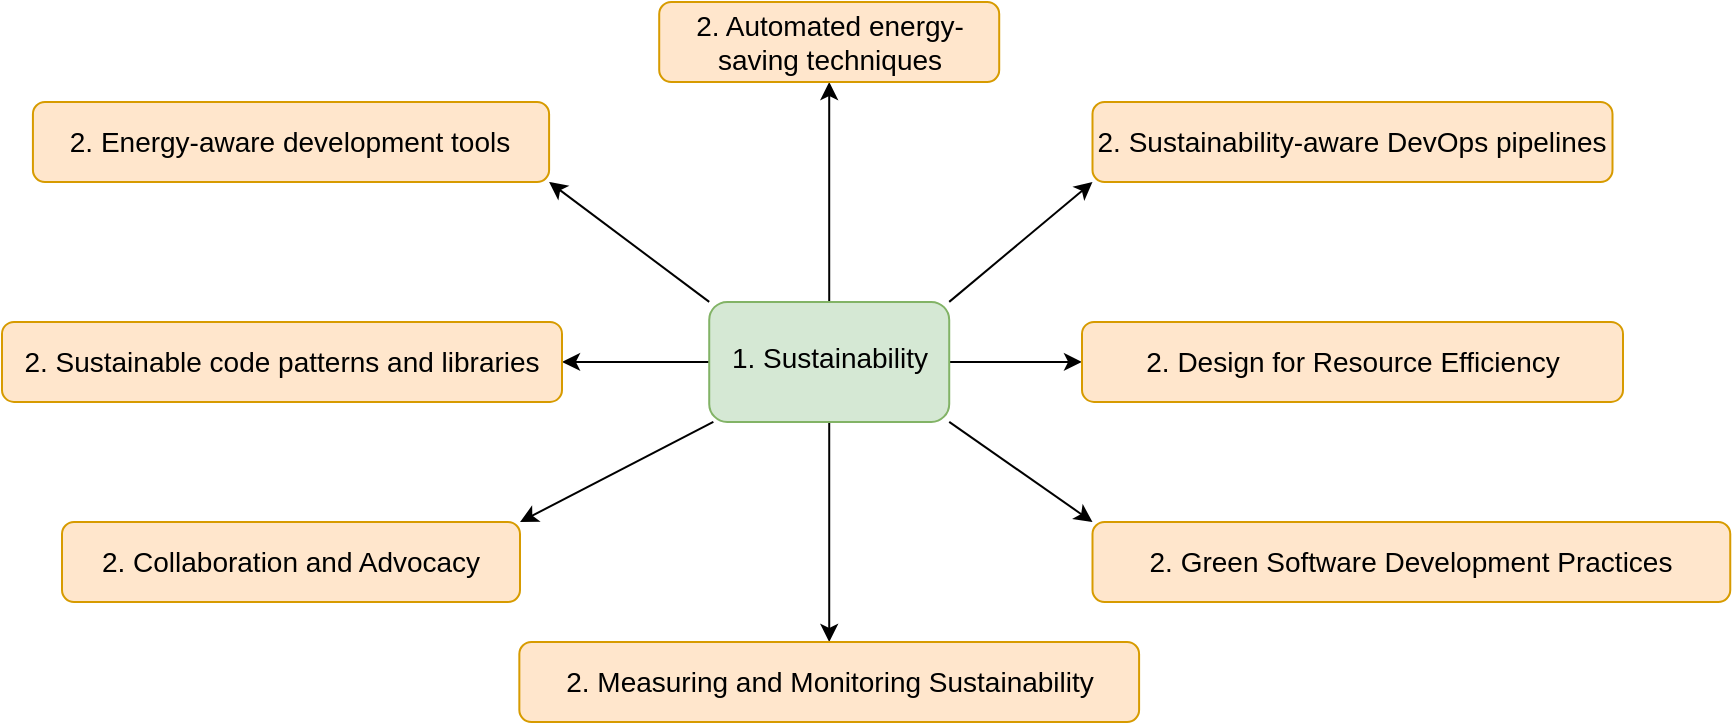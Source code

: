 <mxfile version="22.1.21" type="github" pages="7">
  <diagram name="T6-1. Sustainability" id="Yakz9CkWHYuAtXK1mDK1">
    <mxGraphModel dx="941" dy="-2799" grid="1" gridSize="10" guides="1" tooltips="1" connect="1" arrows="1" fold="1" page="1" pageScale="1" pageWidth="850" pageHeight="1100" math="0" shadow="0">
      <root>
        <mxCell id="X3p9GfTBQpLmAsuJgR_G-0" />
        <mxCell id="X3p9GfTBQpLmAsuJgR_G-1" parent="X3p9GfTBQpLmAsuJgR_G-0" />
        <mxCell id="ASTvNYz1UZ0uCV6hvpOW-0" style="rounded=0;orthogonalLoop=1;jettySize=auto;html=1;entryX=0;entryY=0.5;entryDx=0;entryDy=0;" edge="1" parent="X3p9GfTBQpLmAsuJgR_G-1" source="ASTvNYz1UZ0uCV6hvpOW-8" target="ASTvNYz1UZ0uCV6hvpOW-9">
          <mxGeometry relative="1" as="geometry" />
        </mxCell>
        <mxCell id="ASTvNYz1UZ0uCV6hvpOW-1" style="rounded=0;orthogonalLoop=1;jettySize=auto;html=1;entryX=0;entryY=0;entryDx=0;entryDy=0;exitX=1;exitY=1;exitDx=0;exitDy=0;" edge="1" parent="X3p9GfTBQpLmAsuJgR_G-1" source="ASTvNYz1UZ0uCV6hvpOW-8" target="ASTvNYz1UZ0uCV6hvpOW-10">
          <mxGeometry relative="1" as="geometry" />
        </mxCell>
        <mxCell id="ASTvNYz1UZ0uCV6hvpOW-3" style="rounded=0;orthogonalLoop=1;jettySize=auto;html=1;entryX=1;entryY=0;entryDx=0;entryDy=0;" edge="1" parent="X3p9GfTBQpLmAsuJgR_G-1" source="ASTvNYz1UZ0uCV6hvpOW-8" target="ASTvNYz1UZ0uCV6hvpOW-12">
          <mxGeometry relative="1" as="geometry" />
        </mxCell>
        <mxCell id="ASTvNYz1UZ0uCV6hvpOW-4" style="rounded=0;orthogonalLoop=1;jettySize=auto;html=1;" edge="1" parent="X3p9GfTBQpLmAsuJgR_G-1" source="ASTvNYz1UZ0uCV6hvpOW-8" target="ASTvNYz1UZ0uCV6hvpOW-13">
          <mxGeometry relative="1" as="geometry" />
        </mxCell>
        <mxCell id="ASTvNYz1UZ0uCV6hvpOW-5" style="rounded=0;orthogonalLoop=1;jettySize=auto;html=1;exitX=0;exitY=0;exitDx=0;exitDy=0;entryX=1;entryY=1;entryDx=0;entryDy=0;" edge="1" parent="X3p9GfTBQpLmAsuJgR_G-1" source="ASTvNYz1UZ0uCV6hvpOW-8" target="ASTvNYz1UZ0uCV6hvpOW-14">
          <mxGeometry relative="1" as="geometry">
            <mxPoint x="290" y="3590" as="targetPoint" />
          </mxGeometry>
        </mxCell>
        <mxCell id="ASTvNYz1UZ0uCV6hvpOW-7" style="rounded=0;orthogonalLoop=1;jettySize=auto;html=1;entryX=0;entryY=1;entryDx=0;entryDy=0;exitX=1;exitY=0;exitDx=0;exitDy=0;" edge="1" parent="X3p9GfTBQpLmAsuJgR_G-1" source="ASTvNYz1UZ0uCV6hvpOW-8" target="ASTvNYz1UZ0uCV6hvpOW-16">
          <mxGeometry relative="1" as="geometry" />
        </mxCell>
        <mxCell id="4ODRSWH6togUXpo7F1CV-0" style="edgeStyle=none;shape=connector;rounded=0;orthogonalLoop=1;jettySize=auto;html=1;entryX=0.5;entryY=1;entryDx=0;entryDy=0;labelBackgroundColor=default;strokeColor=default;align=center;verticalAlign=middle;fontFamily=Helvetica;fontSize=11;fontColor=default;endArrow=classic;" edge="1" parent="X3p9GfTBQpLmAsuJgR_G-1" source="ASTvNYz1UZ0uCV6hvpOW-8" target="ASTvNYz1UZ0uCV6hvpOW-15">
          <mxGeometry relative="1" as="geometry" />
        </mxCell>
        <mxCell id="4ODRSWH6togUXpo7F1CV-2" style="edgeStyle=none;shape=connector;rounded=0;orthogonalLoop=1;jettySize=auto;html=1;entryX=0.5;entryY=0;entryDx=0;entryDy=0;labelBackgroundColor=default;strokeColor=default;align=center;verticalAlign=middle;fontFamily=Helvetica;fontSize=11;fontColor=default;endArrow=classic;" edge="1" parent="X3p9GfTBQpLmAsuJgR_G-1" source="ASTvNYz1UZ0uCV6hvpOW-8" target="ASTvNYz1UZ0uCV6hvpOW-11">
          <mxGeometry relative="1" as="geometry" />
        </mxCell>
        <mxCell id="ASTvNYz1UZ0uCV6hvpOW-8" value="1. Sustainability&lt;span style=&quot;background-color: initial;&quot;&gt;&lt;br&gt;&lt;/span&gt;&lt;ul style=&quot;--tw-border-spacing-x: 0; --tw-border-spacing-y: 0; --tw-translate-x: 0; --tw-translate-y: 0; --tw-rotate: 0; --tw-skew-x: 0; --tw-skew-y: 0; --tw-scale-x: 1; --tw-scale-y: 1; --tw-pan-x: ; --tw-pan-y: ; --tw-pinch-zoom: ; --tw-scroll-snap-strictness: proximity; --tw-ordinal: ; --tw-slashed-zero: ; --tw-numeric-figure: ; --tw-numeric-spacing: ; --tw-numeric-fraction: ; --tw-ring-inset: ; --tw-ring-offset-width: 0px; --tw-ring-offset-color: #fff; --tw-ring-color: rgb(59 130 246 / .5); --tw-ring-offset-shadow: 0 0 #0000; --tw-ring-shadow: 0 0 #0000; --tw-shadow: 0 0 #0000; --tw-shadow-colored: 0 0 #0000; --tw-blur: ; --tw-brightness: ; --tw-contrast: ; --tw-grayscale: ; --tw-hue-rotate: ; --tw-invert: ; --tw-saturate: ; --tw-sepia: ; --tw-drop-shadow: ; --tw-backdrop-blur: ; --tw-backdrop-brightness: ; --tw-backdrop-contrast: ; --tw-backdrop-grayscale: ; --tw-backdrop-hue-rotate: ; --tw-backdrop-invert: ; --tw-backdrop-opacity: ; --tw-backdrop-saturate: ; --tw-backdrop-sepia: ; margin: 4px 0px; padding-inline-start: 36px;&quot; data-sourcepos=&quot;11:1-14:0&quot;&gt;&lt;span style=&quot;--tw-border-spacing-x: 0; --tw-border-spacing-y: 0; --tw-translate-x: 0; --tw-translate-y: 0; --tw-rotate: 0; --tw-skew-x: 0; --tw-skew-y: 0; --tw-scale-x: 1; --tw-scale-y: 1; --tw-pan-x: ; --tw-pan-y: ; --tw-pinch-zoom: ; --tw-scroll-snap-strictness: proximity; --tw-ordinal: ; --tw-slashed-zero: ; --tw-numeric-figure: ; --tw-numeric-spacing: ; --tw-numeric-fraction: ; --tw-ring-inset: ; --tw-ring-offset-width: 0px; --tw-ring-offset-color: #fff; --tw-ring-color: rgb(59 130 246 / .5); --tw-ring-offset-shadow: 0 0 #0000; --tw-ring-shadow: 0 0 #0000; --tw-shadow: 0 0 #0000; --tw-shadow-colored: 0 0 #0000; --tw-blur: ; --tw-brightness: ; --tw-contrast: ; --tw-grayscale: ; --tw-hue-rotate: ; --tw-invert: ; --tw-saturate: ; --tw-sepia: ; --tw-drop-shadow: ; --tw-backdrop-blur: ; --tw-backdrop-brightness: ; --tw-backdrop-contrast: ; --tw-backdrop-grayscale: ; --tw-backdrop-hue-rotate: ; --tw-backdrop-invert: ; --tw-backdrop-opacity: ; --tw-backdrop-saturate: ; --tw-backdrop-sepia: ; color: rgb(227, 227, 227); font-family: &amp;quot;Google Sans&amp;quot;, &amp;quot;Helvetica Neue&amp;quot;, sans-serif; font-size: 16px; text-align: start; background-color: rgb(19, 19, 20);&quot;&gt;&lt;/span&gt;&lt;/ul&gt;" style="rounded=1;whiteSpace=wrap;html=1;fontSize=14;fillColor=#d5e8d4;strokeColor=#82b366;" vertex="1" parent="X3p9GfTBQpLmAsuJgR_G-1">
          <mxGeometry x="383.61" y="3669.94" width="120" height="60" as="geometry" />
        </mxCell>
        <mxCell id="ASTvNYz1UZ0uCV6hvpOW-9" value="2. Design for Resource Efficiency" style="rounded=1;whiteSpace=wrap;html=1;fontSize=14;fillColor=#ffe6cc;strokeColor=#d79b00;" vertex="1" parent="X3p9GfTBQpLmAsuJgR_G-1">
          <mxGeometry x="570" y="3679.94" width="270.5" height="40" as="geometry" />
        </mxCell>
        <mxCell id="ASTvNYz1UZ0uCV6hvpOW-10" value="2. Green Software Development Practices" style="rounded=1;whiteSpace=wrap;html=1;fontSize=14;fillColor=#ffe6cc;strokeColor=#d79b00;" vertex="1" parent="X3p9GfTBQpLmAsuJgR_G-1">
          <mxGeometry x="575.25" y="3780" width="318.88" height="40" as="geometry" />
        </mxCell>
        <mxCell id="ASTvNYz1UZ0uCV6hvpOW-11" value="2. Measuring and Monitoring Sustainability" style="rounded=1;whiteSpace=wrap;html=1;fontSize=14;fillColor=#ffe6cc;strokeColor=#d79b00;" vertex="1" parent="X3p9GfTBQpLmAsuJgR_G-1">
          <mxGeometry x="288.67" y="3840" width="309.88" height="40" as="geometry" />
        </mxCell>
        <mxCell id="ASTvNYz1UZ0uCV6hvpOW-12" value="2. Collaboration and Advocacy" style="rounded=1;whiteSpace=wrap;html=1;fontSize=14;fillColor=#ffe6cc;strokeColor=#d79b00;" vertex="1" parent="X3p9GfTBQpLmAsuJgR_G-1">
          <mxGeometry x="60" y="3780" width="229" height="40" as="geometry" />
        </mxCell>
        <mxCell id="ASTvNYz1UZ0uCV6hvpOW-13" value="2. Sustainable code patterns and libraries" style="rounded=1;whiteSpace=wrap;html=1;fontSize=14;fillColor=#ffe6cc;strokeColor=#d79b00;" vertex="1" parent="X3p9GfTBQpLmAsuJgR_G-1">
          <mxGeometry x="30" y="3679.94" width="280" height="40" as="geometry" />
        </mxCell>
        <mxCell id="ASTvNYz1UZ0uCV6hvpOW-14" value="2. Energy-aware development tools" style="rounded=1;whiteSpace=wrap;html=1;fontSize=14;fillColor=#ffe6cc;strokeColor=#d79b00;" vertex="1" parent="X3p9GfTBQpLmAsuJgR_G-1">
          <mxGeometry x="45.46" y="3570" width="258.09" height="40" as="geometry" />
        </mxCell>
        <mxCell id="ASTvNYz1UZ0uCV6hvpOW-15" value="2. Automated energy-saving techniques" style="rounded=1;whiteSpace=wrap;html=1;fontSize=14;fillColor=#ffe6cc;strokeColor=#d79b00;" vertex="1" parent="X3p9GfTBQpLmAsuJgR_G-1">
          <mxGeometry x="358.607" y="3520.004" width="170" height="40" as="geometry" />
        </mxCell>
        <mxCell id="ASTvNYz1UZ0uCV6hvpOW-16" value="2. Sustainability-aware DevOps pipelines" style="rounded=1;whiteSpace=wrap;html=1;fontSize=14;fillColor=#ffe6cc;strokeColor=#d79b00;" vertex="1" parent="X3p9GfTBQpLmAsuJgR_G-1">
          <mxGeometry x="575.25" y="3570" width="260" height="40" as="geometry" />
        </mxCell>
      </root>
    </mxGraphModel>
  </diagram>
  <diagram name="FiveWhatSA" id="X454g6R_AvgZhv90Q3pv">
    <mxGraphModel dx="1647" dy="877" grid="1" gridSize="10" guides="1" tooltips="1" connect="1" arrows="1" fold="1" page="1" pageScale="1" pageWidth="850" pageHeight="1100" math="0" shadow="0">
      <root>
        <mxCell id="0" />
        <mxCell id="1" parent="0" />
        <mxCell id="BmR1-r161Oy5WU42kNrf-8" value="" style="shape=connector;rounded=0;orthogonalLoop=1;jettySize=auto;html=1;labelBackgroundColor=default;strokeColor=default;align=center;verticalAlign=middle;fontFamily=Helvetica;fontSize=18;fontColor=default;endArrow=classic;exitX=1;exitY=1;exitDx=0;exitDy=0;entryX=0;entryY=0.5;entryDx=0;entryDy=0;" edge="1" parent="1" source="uZfb697N7_tgLZpQcWuR-4" target="uZfb697N7_tgLZpQcWuR-23">
          <mxGeometry relative="1" as="geometry" />
        </mxCell>
        <mxCell id="BmR1-r161Oy5WU42kNrf-13" style="rounded=0;orthogonalLoop=1;jettySize=auto;html=1;entryX=0;entryY=0.5;entryDx=0;entryDy=0;labelBackgroundColor=default;strokeColor=default;align=center;verticalAlign=middle;fontFamily=Helvetica;fontSize=18;fontColor=default;endArrow=classic;exitX=1;exitY=0;exitDx=0;exitDy=0;" edge="1" parent="1" source="uZfb697N7_tgLZpQcWuR-4" target="uZfb697N7_tgLZpQcWuR-11">
          <mxGeometry relative="1" as="geometry" />
        </mxCell>
        <mxCell id="BmR1-r161Oy5WU42kNrf-14" style="edgeStyle=orthogonalEdgeStyle;shape=connector;rounded=0;orthogonalLoop=1;jettySize=auto;html=1;entryX=0;entryY=0.5;entryDx=0;entryDy=0;labelBackgroundColor=default;strokeColor=default;align=center;verticalAlign=middle;fontFamily=Helvetica;fontSize=18;fontColor=default;endArrow=classic;" edge="1" parent="1" source="uZfb697N7_tgLZpQcWuR-4" target="uZfb697N7_tgLZpQcWuR-84">
          <mxGeometry relative="1" as="geometry" />
        </mxCell>
        <mxCell id="uZfb697N7_tgLZpQcWuR-4" value="1. Cloud Centric Approach" style="rounded=1;whiteSpace=wrap;html=1;fontSize=18;fillColor=#f8cecc;strokeColor=#b85450;" vertex="1" parent="1">
          <mxGeometry x="1060" y="420" width="217.5" height="60" as="geometry" />
        </mxCell>
        <mxCell id="uZfb697N7_tgLZpQcWuR-11" value="T3-1. Serverless Architecture" style="rounded=1;whiteSpace=wrap;html=1;fontSize=18;fillColor=#d5e8d4;strokeColor=#82b366;" vertex="1" parent="1">
          <mxGeometry x="1380" y="320" width="240" height="60" as="geometry" />
        </mxCell>
        <UserObject label="T1-1. Cloud Native Design" id="uZfb697N7_tgLZpQcWuR-23">
          <mxCell style="rounded=1;whiteSpace=wrap;html=1;fontSize=18;fillColor=#d5e8d4;strokeColor=#82b366;fontColor=#000000;" vertex="1" parent="1">
            <mxGeometry x="1380" y="520" width="232.5" height="60" as="geometry" />
          </mxCell>
        </UserObject>
        <mxCell id="uZfb697N7_tgLZpQcWuR-25" style="rounded=0;orthogonalLoop=1;jettySize=auto;html=1;entryDx=0;entryDy=0;orthogonal=1;fontSize=18;" edge="1" parent="1" source="uZfb697N7_tgLZpQcWuR-31" target="uZfb697N7_tgLZpQcWuR-79">
          <mxGeometry relative="1" as="geometry" />
        </mxCell>
        <mxCell id="BmR1-r161Oy5WU42kNrf-1" style="shape=connector;rounded=0;orthogonalLoop=1;jettySize=auto;html=1;labelBackgroundColor=default;strokeColor=default;align=center;verticalAlign=middle;fontFamily=Helvetica;fontSize=18;fontColor=default;endArrow=classic;exitX=1;exitY=1;exitDx=0;exitDy=0;entryX=0;entryY=0;entryDx=0;entryDy=0;" edge="1" parent="1" source="uZfb697N7_tgLZpQcWuR-31" target="uZfb697N7_tgLZpQcWuR-113">
          <mxGeometry relative="1" as="geometry" />
        </mxCell>
        <mxCell id="BmR1-r161Oy5WU42kNrf-2" style="shape=connector;rounded=0;orthogonalLoop=1;jettySize=auto;html=1;labelBackgroundColor=default;strokeColor=default;align=center;verticalAlign=middle;fontFamily=Helvetica;fontSize=18;fontColor=default;endArrow=classic;entryX=1;entryY=1;entryDx=0;entryDy=0;exitX=0;exitY=0;exitDx=0;exitDy=0;" edge="1" parent="1" source="uZfb697N7_tgLZpQcWuR-31" target="uZfb697N7_tgLZpQcWuR-49">
          <mxGeometry relative="1" as="geometry" />
        </mxCell>
        <mxCell id="BmR1-r161Oy5WU42kNrf-3" style="shape=connector;rounded=0;orthogonalLoop=1;jettySize=auto;html=1;entryX=1;entryY=0.5;entryDx=0;entryDy=0;labelBackgroundColor=default;strokeColor=default;align=center;verticalAlign=middle;fontFamily=Helvetica;fontSize=18;fontColor=default;endArrow=classic;" edge="1" parent="1" source="uZfb697N7_tgLZpQcWuR-31" target="uZfb697N7_tgLZpQcWuR-35">
          <mxGeometry relative="1" as="geometry" />
        </mxCell>
        <mxCell id="BmR1-r161Oy5WU42kNrf-4" style="shape=connector;rounded=0;orthogonalLoop=1;jettySize=auto;html=1;labelBackgroundColor=default;strokeColor=default;align=center;verticalAlign=middle;fontFamily=Helvetica;fontSize=18;fontColor=default;endArrow=classic;edgeStyle=orthogonalEdgeStyle;" edge="1" parent="1" source="uZfb697N7_tgLZpQcWuR-31" target="uZfb697N7_tgLZpQcWuR-58">
          <mxGeometry relative="1" as="geometry" />
        </mxCell>
        <mxCell id="BmR1-r161Oy5WU42kNrf-9" style="edgeStyle=orthogonalEdgeStyle;shape=connector;rounded=0;orthogonalLoop=1;jettySize=auto;html=1;labelBackgroundColor=default;strokeColor=default;align=center;verticalAlign=middle;fontFamily=Helvetica;fontSize=18;fontColor=default;endArrow=classic;" edge="1" parent="1" source="uZfb697N7_tgLZpQcWuR-31" target="uZfb697N7_tgLZpQcWuR-39">
          <mxGeometry relative="1" as="geometry" />
        </mxCell>
        <mxCell id="BmR1-r161Oy5WU42kNrf-11" style="edgeStyle=orthogonalEdgeStyle;shape=connector;rounded=0;orthogonalLoop=1;jettySize=auto;html=1;entryX=0;entryY=0.5;entryDx=0;entryDy=0;labelBackgroundColor=default;strokeColor=default;align=center;verticalAlign=middle;fontFamily=Helvetica;fontSize=18;fontColor=default;endArrow=classic;" edge="1" parent="1" source="uZfb697N7_tgLZpQcWuR-31" target="uZfb697N7_tgLZpQcWuR-4">
          <mxGeometry relative="1" as="geometry" />
        </mxCell>
        <mxCell id="uZfb697N7_tgLZpQcWuR-31" value="5 What&lt;br style=&quot;font-size: 18px;&quot;&gt;Software Architecture" style="rounded=1;whiteSpace=wrap;html=1;fontSize=18;fillColor=#e6d0de;strokeColor=#996185;gradientColor=#d5739d;" vertex="1" parent="1">
          <mxGeometry x="772.5" y="410" width="200" height="80" as="geometry" />
        </mxCell>
        <mxCell id="BmR1-r161Oy5WU42kNrf-15" style="shape=connector;rounded=0;orthogonalLoop=1;jettySize=auto;html=1;entryX=1;entryY=1;entryDx=0;entryDy=0;labelBackgroundColor=default;strokeColor=default;align=center;verticalAlign=middle;fontFamily=Helvetica;fontSize=18;fontColor=default;endArrow=classic;exitX=0;exitY=0;exitDx=0;exitDy=0;" edge="1" parent="1" source="uZfb697N7_tgLZpQcWuR-35" target="uZfb697N7_tgLZpQcWuR-48">
          <mxGeometry relative="1" as="geometry" />
        </mxCell>
        <mxCell id="BmR1-r161Oy5WU42kNrf-16" style="edgeStyle=orthogonalEdgeStyle;shape=connector;rounded=0;orthogonalLoop=1;jettySize=auto;html=1;entryX=1;entryY=0.5;entryDx=0;entryDy=0;labelBackgroundColor=default;strokeColor=default;align=center;verticalAlign=middle;fontFamily=Helvetica;fontSize=18;fontColor=default;endArrow=classic;" edge="1" parent="1" source="uZfb697N7_tgLZpQcWuR-35" target="uZfb697N7_tgLZpQcWuR-47">
          <mxGeometry relative="1" as="geometry" />
        </mxCell>
        <mxCell id="BmR1-r161Oy5WU42kNrf-17" style="shape=connector;rounded=0;orthogonalLoop=1;jettySize=auto;html=1;entryX=1;entryY=0;entryDx=0;entryDy=0;labelBackgroundColor=default;strokeColor=default;align=center;verticalAlign=middle;fontFamily=Helvetica;fontSize=18;fontColor=default;endArrow=classic;exitX=0;exitY=1;exitDx=0;exitDy=0;" edge="1" parent="1" source="uZfb697N7_tgLZpQcWuR-35" target="uZfb697N7_tgLZpQcWuR-40">
          <mxGeometry relative="1" as="geometry" />
        </mxCell>
        <mxCell id="uZfb697N7_tgLZpQcWuR-35" value="1.&amp;nbsp;&lt;span style=&quot;background-color: initial; font-size: 18px;&quot;&gt;Data-driven and AI-powered systems&lt;br style=&quot;font-size: 18px;&quot;&gt;&lt;/span&gt;&lt;ul style=&quot;--tw-border-spacing-x: 0; --tw-border-spacing-y: 0; --tw-translate-x: 0; --tw-translate-y: 0; --tw-rotate: 0; --tw-skew-x: 0; --tw-skew-y: 0; --tw-scale-x: 1; --tw-scale-y: 1; --tw-pan-x: ; --tw-pan-y: ; --tw-pinch-zoom: ; --tw-scroll-snap-strictness: proximity; --tw-ordinal: ; --tw-slashed-zero: ; --tw-numeric-figure: ; --tw-numeric-spacing: ; --tw-numeric-fraction: ; --tw-ring-inset: ; --tw-ring-offset-width: 0px; --tw-ring-offset-color: #fff; --tw-ring-color: rgb(59 130 246 / .5); --tw-ring-offset-shadow: 0 0 #0000; --tw-ring-shadow: 0 0 #0000; --tw-shadow: 0 0 #0000; --tw-shadow-colored: 0 0 #0000; --tw-blur: ; --tw-brightness: ; --tw-contrast: ; --tw-grayscale: ; --tw-hue-rotate: ; --tw-invert: ; --tw-saturate: ; --tw-sepia: ; --tw-drop-shadow: ; --tw-backdrop-blur: ; --tw-backdrop-brightness: ; --tw-backdrop-contrast: ; --tw-backdrop-grayscale: ; --tw-backdrop-hue-rotate: ; --tw-backdrop-invert: ; --tw-backdrop-opacity: ; --tw-backdrop-saturate: ; --tw-backdrop-sepia: ; margin: 4px 0px; padding-inline-start: 36px; font-size: 18px;&quot; data-sourcepos=&quot;11:1-14:0&quot;&gt;&lt;span style=&quot;--tw-border-spacing-x: 0; --tw-border-spacing-y: 0; --tw-translate-x: 0; --tw-translate-y: 0; --tw-rotate: 0; --tw-skew-x: 0; --tw-skew-y: 0; --tw-scale-x: 1; --tw-scale-y: 1; --tw-pan-x: ; --tw-pan-y: ; --tw-pinch-zoom: ; --tw-scroll-snap-strictness: proximity; --tw-ordinal: ; --tw-slashed-zero: ; --tw-numeric-figure: ; --tw-numeric-spacing: ; --tw-numeric-fraction: ; --tw-ring-inset: ; --tw-ring-offset-width: 0px; --tw-ring-offset-color: #fff; --tw-ring-color: rgb(59 130 246 / .5); --tw-ring-offset-shadow: 0 0 #0000; --tw-ring-shadow: 0 0 #0000; --tw-shadow: 0 0 #0000; --tw-shadow-colored: 0 0 #0000; --tw-blur: ; --tw-brightness: ; --tw-contrast: ; --tw-grayscale: ; --tw-hue-rotate: ; --tw-invert: ; --tw-saturate: ; --tw-sepia: ; --tw-drop-shadow: ; --tw-backdrop-blur: ; --tw-backdrop-brightness: ; --tw-backdrop-contrast: ; --tw-backdrop-grayscale: ; --tw-backdrop-hue-rotate: ; --tw-backdrop-invert: ; --tw-backdrop-opacity: ; --tw-backdrop-saturate: ; --tw-backdrop-sepia: ; color: rgb(227, 227, 227); font-family: &amp;quot;Google Sans&amp;quot;, &amp;quot;Helvetica Neue&amp;quot;, sans-serif; font-size: 18px; text-align: start; background-color: rgb(19, 19, 20);&quot;&gt;&lt;/span&gt;&lt;/ul&gt;" style="rounded=1;whiteSpace=wrap;html=1;fontSize=18;fillColor=#f8cecc;strokeColor=#b85450;" vertex="1" parent="1">
          <mxGeometry x="420" y="420" width="310" height="60" as="geometry" />
        </mxCell>
        <mxCell id="uZfb697N7_tgLZpQcWuR-36" value="" style="shape=connector;rounded=0;orthogonalLoop=1;jettySize=auto;html=1;labelBackgroundColor=default;strokeColor=default;align=center;verticalAlign=middle;fontFamily=Helvetica;fontSize=18;fontColor=default;endArrow=classic;orthogonal=1;entryDx=0;entryDy=0;" edge="1" parent="1" source="uZfb697N7_tgLZpQcWuR-39" target="uZfb697N7_tgLZpQcWuR-59">
          <mxGeometry relative="1" as="geometry" />
        </mxCell>
        <mxCell id="uZfb697N7_tgLZpQcWuR-37" value="" style="edgeStyle=orthogonalEdgeStyle;shape=connector;rounded=0;orthogonalLoop=1;jettySize=auto;html=1;labelBackgroundColor=default;strokeColor=default;align=center;verticalAlign=middle;fontFamily=Helvetica;fontSize=18;fontColor=default;endArrow=classic;orthogonal=1;" edge="1" parent="1" source="uZfb697N7_tgLZpQcWuR-39" target="uZfb697N7_tgLZpQcWuR-60">
          <mxGeometry relative="1" as="geometry" />
        </mxCell>
        <mxCell id="BmR1-r161Oy5WU42kNrf-10" style="shape=connector;rounded=0;orthogonalLoop=1;jettySize=auto;html=1;labelBackgroundColor=default;strokeColor=default;align=center;verticalAlign=middle;fontFamily=Helvetica;fontSize=18;fontColor=default;endArrow=classic;entryX=0;entryY=0;entryDx=0;entryDy=0;" edge="1" parent="1" source="uZfb697N7_tgLZpQcWuR-39" target="uZfb697N7_tgLZpQcWuR-61">
          <mxGeometry relative="1" as="geometry" />
        </mxCell>
        <mxCell id="uZfb697N7_tgLZpQcWuR-39" value="1.&amp;nbsp;&amp;nbsp;Technical trends&lt;span style=&quot;background-color: initial; font-size: 18px;&quot;&gt;&lt;br style=&quot;font-size: 18px;&quot;&gt;&lt;/span&gt;&lt;ul style=&quot;--tw-border-spacing-x: 0; --tw-border-spacing-y: 0; --tw-translate-x: 0; --tw-translate-y: 0; --tw-rotate: 0; --tw-skew-x: 0; --tw-skew-y: 0; --tw-scale-x: 1; --tw-scale-y: 1; --tw-pan-x: ; --tw-pan-y: ; --tw-pinch-zoom: ; --tw-scroll-snap-strictness: proximity; --tw-ordinal: ; --tw-slashed-zero: ; --tw-numeric-figure: ; --tw-numeric-spacing: ; --tw-numeric-fraction: ; --tw-ring-inset: ; --tw-ring-offset-width: 0px; --tw-ring-offset-color: #fff; --tw-ring-color: rgb(59 130 246 / .5); --tw-ring-offset-shadow: 0 0 #0000; --tw-ring-shadow: 0 0 #0000; --tw-shadow: 0 0 #0000; --tw-shadow-colored: 0 0 #0000; --tw-blur: ; --tw-brightness: ; --tw-contrast: ; --tw-grayscale: ; --tw-hue-rotate: ; --tw-invert: ; --tw-saturate: ; --tw-sepia: ; --tw-drop-shadow: ; --tw-backdrop-blur: ; --tw-backdrop-brightness: ; --tw-backdrop-contrast: ; --tw-backdrop-grayscale: ; --tw-backdrop-hue-rotate: ; --tw-backdrop-invert: ; --tw-backdrop-opacity: ; --tw-backdrop-saturate: ; --tw-backdrop-sepia: ; margin: 4px 0px; padding-inline-start: 36px; font-size: 18px;&quot; data-sourcepos=&quot;11:1-14:0&quot;&gt;&lt;span style=&quot;--tw-border-spacing-x: 0; --tw-border-spacing-y: 0; --tw-translate-x: 0; --tw-translate-y: 0; --tw-rotate: 0; --tw-skew-x: 0; --tw-skew-y: 0; --tw-scale-x: 1; --tw-scale-y: 1; --tw-pan-x: ; --tw-pan-y: ; --tw-pinch-zoom: ; --tw-scroll-snap-strictness: proximity; --tw-ordinal: ; --tw-slashed-zero: ; --tw-numeric-figure: ; --tw-numeric-spacing: ; --tw-numeric-fraction: ; --tw-ring-inset: ; --tw-ring-offset-width: 0px; --tw-ring-offset-color: #fff; --tw-ring-color: rgb(59 130 246 / .5); --tw-ring-offset-shadow: 0 0 #0000; --tw-ring-shadow: 0 0 #0000; --tw-shadow: 0 0 #0000; --tw-shadow-colored: 0 0 #0000; --tw-blur: ; --tw-brightness: ; --tw-contrast: ; --tw-grayscale: ; --tw-hue-rotate: ; --tw-invert: ; --tw-saturate: ; --tw-sepia: ; --tw-drop-shadow: ; --tw-backdrop-blur: ; --tw-backdrop-brightness: ; --tw-backdrop-contrast: ; --tw-backdrop-grayscale: ; --tw-backdrop-hue-rotate: ; --tw-backdrop-invert: ; --tw-backdrop-opacity: ; --tw-backdrop-saturate: ; --tw-backdrop-sepia: ; color: rgb(227, 227, 227); font-family: &amp;quot;Google Sans&amp;quot;, &amp;quot;Helvetica Neue&amp;quot;, sans-serif; font-size: 18px; text-align: start; background-color: rgb(19, 19, 20);&quot;&gt;&lt;/span&gt;&lt;/ul&gt;" style="rounded=1;whiteSpace=wrap;html=1;fontSize=18;fillColor=#f8cecc;strokeColor=#b85450;" vertex="1" parent="1">
          <mxGeometry x="788.75" y="600" width="167.5" height="60" as="geometry" />
        </mxCell>
        <mxCell id="uZfb697N7_tgLZpQcWuR-40" value="1.&amp;nbsp;Data lakes and analytics pipelines&lt;span style=&quot;background-color: initial; font-size: 18px;&quot;&gt;&lt;br style=&quot;font-size: 18px;&quot;&gt;&lt;/span&gt;&lt;ul style=&quot;--tw-border-spacing-x: 0; --tw-border-spacing-y: 0; --tw-translate-x: 0; --tw-translate-y: 0; --tw-rotate: 0; --tw-skew-x: 0; --tw-skew-y: 0; --tw-scale-x: 1; --tw-scale-y: 1; --tw-pan-x: ; --tw-pan-y: ; --tw-pinch-zoom: ; --tw-scroll-snap-strictness: proximity; --tw-ordinal: ; --tw-slashed-zero: ; --tw-numeric-figure: ; --tw-numeric-spacing: ; --tw-numeric-fraction: ; --tw-ring-inset: ; --tw-ring-offset-width: 0px; --tw-ring-offset-color: #fff; --tw-ring-color: rgb(59 130 246 / .5); --tw-ring-offset-shadow: 0 0 #0000; --tw-ring-shadow: 0 0 #0000; --tw-shadow: 0 0 #0000; --tw-shadow-colored: 0 0 #0000; --tw-blur: ; --tw-brightness: ; --tw-contrast: ; --tw-grayscale: ; --tw-hue-rotate: ; --tw-invert: ; --tw-saturate: ; --tw-sepia: ; --tw-drop-shadow: ; --tw-backdrop-blur: ; --tw-backdrop-brightness: ; --tw-backdrop-contrast: ; --tw-backdrop-grayscale: ; --tw-backdrop-hue-rotate: ; --tw-backdrop-invert: ; --tw-backdrop-opacity: ; --tw-backdrop-saturate: ; --tw-backdrop-sepia: ; margin: 4px 0px; padding-inline-start: 36px; font-size: 18px;&quot; data-sourcepos=&quot;11:1-14:0&quot;&gt;&lt;span style=&quot;--tw-border-spacing-x: 0; --tw-border-spacing-y: 0; --tw-translate-x: 0; --tw-translate-y: 0; --tw-rotate: 0; --tw-skew-x: 0; --tw-skew-y: 0; --tw-scale-x: 1; --tw-scale-y: 1; --tw-pan-x: ; --tw-pan-y: ; --tw-pinch-zoom: ; --tw-scroll-snap-strictness: proximity; --tw-ordinal: ; --tw-slashed-zero: ; --tw-numeric-figure: ; --tw-numeric-spacing: ; --tw-numeric-fraction: ; --tw-ring-inset: ; --tw-ring-offset-width: 0px; --tw-ring-offset-color: #fff; --tw-ring-color: rgb(59 130 246 / .5); --tw-ring-offset-shadow: 0 0 #0000; --tw-ring-shadow: 0 0 #0000; --tw-shadow: 0 0 #0000; --tw-shadow-colored: 0 0 #0000; --tw-blur: ; --tw-brightness: ; --tw-contrast: ; --tw-grayscale: ; --tw-hue-rotate: ; --tw-invert: ; --tw-saturate: ; --tw-sepia: ; --tw-drop-shadow: ; --tw-backdrop-blur: ; --tw-backdrop-brightness: ; --tw-backdrop-contrast: ; --tw-backdrop-grayscale: ; --tw-backdrop-hue-rotate: ; --tw-backdrop-invert: ; --tw-backdrop-opacity: ; --tw-backdrop-saturate: ; --tw-backdrop-sepia: ; color: rgb(227, 227, 227); font-family: &amp;quot;Google Sans&amp;quot;, &amp;quot;Helvetica Neue&amp;quot;, sans-serif; font-size: 18px; text-align: start; background-color: rgb(19, 19, 20);&quot;&gt;&lt;/span&gt;&lt;/ul&gt;" style="rounded=1;whiteSpace=wrap;html=1;fontSize=18;" vertex="1" parent="1">
          <mxGeometry x="42.5" y="530" width="307.5" height="60" as="geometry" />
        </mxCell>
        <mxCell id="uZfb697N7_tgLZpQcWuR-47" value="T4-1.&amp;nbsp;Event-driven architecture&lt;span style=&quot;background-color: initial; font-size: 18px;&quot;&gt;&lt;br style=&quot;font-size: 18px;&quot;&gt;&lt;/span&gt;&lt;ul style=&quot;--tw-border-spacing-x: 0; --tw-border-spacing-y: 0; --tw-translate-x: 0; --tw-translate-y: 0; --tw-rotate: 0; --tw-skew-x: 0; --tw-skew-y: 0; --tw-scale-x: 1; --tw-scale-y: 1; --tw-pan-x: ; --tw-pan-y: ; --tw-pinch-zoom: ; --tw-scroll-snap-strictness: proximity; --tw-ordinal: ; --tw-slashed-zero: ; --tw-numeric-figure: ; --tw-numeric-spacing: ; --tw-numeric-fraction: ; --tw-ring-inset: ; --tw-ring-offset-width: 0px; --tw-ring-offset-color: #fff; --tw-ring-color: rgb(59 130 246 / .5); --tw-ring-offset-shadow: 0 0 #0000; --tw-ring-shadow: 0 0 #0000; --tw-shadow: 0 0 #0000; --tw-shadow-colored: 0 0 #0000; --tw-blur: ; --tw-brightness: ; --tw-contrast: ; --tw-grayscale: ; --tw-hue-rotate: ; --tw-invert: ; --tw-saturate: ; --tw-sepia: ; --tw-drop-shadow: ; --tw-backdrop-blur: ; --tw-backdrop-brightness: ; --tw-backdrop-contrast: ; --tw-backdrop-grayscale: ; --tw-backdrop-hue-rotate: ; --tw-backdrop-invert: ; --tw-backdrop-opacity: ; --tw-backdrop-saturate: ; --tw-backdrop-sepia: ; margin: 4px 0px; padding-inline-start: 36px; font-size: 18px;&quot; data-sourcepos=&quot;11:1-14:0&quot;&gt;&lt;span style=&quot;--tw-border-spacing-x: 0; --tw-border-spacing-y: 0; --tw-translate-x: 0; --tw-translate-y: 0; --tw-rotate: 0; --tw-skew-x: 0; --tw-skew-y: 0; --tw-scale-x: 1; --tw-scale-y: 1; --tw-pan-x: ; --tw-pan-y: ; --tw-pinch-zoom: ; --tw-scroll-snap-strictness: proximity; --tw-ordinal: ; --tw-slashed-zero: ; --tw-numeric-figure: ; --tw-numeric-spacing: ; --tw-numeric-fraction: ; --tw-ring-inset: ; --tw-ring-offset-width: 0px; --tw-ring-offset-color: #fff; --tw-ring-color: rgb(59 130 246 / .5); --tw-ring-offset-shadow: 0 0 #0000; --tw-ring-shadow: 0 0 #0000; --tw-shadow: 0 0 #0000; --tw-shadow-colored: 0 0 #0000; --tw-blur: ; --tw-brightness: ; --tw-contrast: ; --tw-grayscale: ; --tw-hue-rotate: ; --tw-invert: ; --tw-saturate: ; --tw-sepia: ; --tw-drop-shadow: ; --tw-backdrop-blur: ; --tw-backdrop-brightness: ; --tw-backdrop-contrast: ; --tw-backdrop-grayscale: ; --tw-backdrop-hue-rotate: ; --tw-backdrop-invert: ; --tw-backdrop-opacity: ; --tw-backdrop-saturate: ; --tw-backdrop-sepia: ; color: rgb(227, 227, 227); font-family: &amp;quot;Google Sans&amp;quot;, &amp;quot;Helvetica Neue&amp;quot;, sans-serif; font-size: 18px; text-align: start; background-color: rgb(19, 19, 20);&quot;&gt;&lt;/span&gt;&lt;/ul&gt;" style="rounded=1;whiteSpace=wrap;html=1;fontSize=18;fillColor=#d5e8d4;strokeColor=#82b366;" vertex="1" parent="1">
          <mxGeometry x="100" y="420" width="250" height="60" as="geometry" />
        </mxCell>
        <mxCell id="uZfb697N7_tgLZpQcWuR-48" value="1.&amp;nbsp;&lt;span style=&quot;background-color: initial; font-size: 18px;&quot;&gt;LLMs&lt;br style=&quot;font-size: 18px;&quot;&gt;&lt;/span&gt;&lt;ul style=&quot;--tw-border-spacing-x: 0; --tw-border-spacing-y: 0; --tw-translate-x: 0; --tw-translate-y: 0; --tw-rotate: 0; --tw-skew-x: 0; --tw-skew-y: 0; --tw-scale-x: 1; --tw-scale-y: 1; --tw-pan-x: ; --tw-pan-y: ; --tw-pinch-zoom: ; --tw-scroll-snap-strictness: proximity; --tw-ordinal: ; --tw-slashed-zero: ; --tw-numeric-figure: ; --tw-numeric-spacing: ; --tw-numeric-fraction: ; --tw-ring-inset: ; --tw-ring-offset-width: 0px; --tw-ring-offset-color: #fff; --tw-ring-color: rgb(59 130 246 / .5); --tw-ring-offset-shadow: 0 0 #0000; --tw-ring-shadow: 0 0 #0000; --tw-shadow: 0 0 #0000; --tw-shadow-colored: 0 0 #0000; --tw-blur: ; --tw-brightness: ; --tw-contrast: ; --tw-grayscale: ; --tw-hue-rotate: ; --tw-invert: ; --tw-saturate: ; --tw-sepia: ; --tw-drop-shadow: ; --tw-backdrop-blur: ; --tw-backdrop-brightness: ; --tw-backdrop-contrast: ; --tw-backdrop-grayscale: ; --tw-backdrop-hue-rotate: ; --tw-backdrop-invert: ; --tw-backdrop-opacity: ; --tw-backdrop-saturate: ; --tw-backdrop-sepia: ; margin: 4px 0px; padding-inline-start: 36px; font-size: 18px;&quot; data-sourcepos=&quot;11:1-14:0&quot;&gt;&lt;span style=&quot;--tw-border-spacing-x: 0; --tw-border-spacing-y: 0; --tw-translate-x: 0; --tw-translate-y: 0; --tw-rotate: 0; --tw-skew-x: 0; --tw-skew-y: 0; --tw-scale-x: 1; --tw-scale-y: 1; --tw-pan-x: ; --tw-pan-y: ; --tw-pinch-zoom: ; --tw-scroll-snap-strictness: proximity; --tw-ordinal: ; --tw-slashed-zero: ; --tw-numeric-figure: ; --tw-numeric-spacing: ; --tw-numeric-fraction: ; --tw-ring-inset: ; --tw-ring-offset-width: 0px; --tw-ring-offset-color: #fff; --tw-ring-color: rgb(59 130 246 / .5); --tw-ring-offset-shadow: 0 0 #0000; --tw-ring-shadow: 0 0 #0000; --tw-shadow: 0 0 #0000; --tw-shadow-colored: 0 0 #0000; --tw-blur: ; --tw-brightness: ; --tw-contrast: ; --tw-grayscale: ; --tw-hue-rotate: ; --tw-invert: ; --tw-saturate: ; --tw-sepia: ; --tw-drop-shadow: ; --tw-backdrop-blur: ; --tw-backdrop-brightness: ; --tw-backdrop-contrast: ; --tw-backdrop-grayscale: ; --tw-backdrop-hue-rotate: ; --tw-backdrop-invert: ; --tw-backdrop-opacity: ; --tw-backdrop-saturate: ; --tw-backdrop-sepia: ; color: rgb(227, 227, 227); font-family: &amp;quot;Google Sans&amp;quot;, &amp;quot;Helvetica Neue&amp;quot;, sans-serif; font-size: 18px; text-align: start; background-color: rgb(19, 19, 20);&quot;&gt;&lt;/span&gt;&lt;/ul&gt;" style="rounded=1;whiteSpace=wrap;html=1;fontSize=18;" vertex="1" parent="1">
          <mxGeometry x="230" y="300" width="120" height="60" as="geometry" />
        </mxCell>
        <mxCell id="uZfb697N7_tgLZpQcWuR-49" value="T6-1. Sustainability&lt;span style=&quot;background-color: initial; font-size: 18px;&quot;&gt;&lt;br style=&quot;font-size: 18px;&quot;&gt;&lt;/span&gt;&lt;ul style=&quot;--tw-border-spacing-x: 0; --tw-border-spacing-y: 0; --tw-translate-x: 0; --tw-translate-y: 0; --tw-rotate: 0; --tw-skew-x: 0; --tw-skew-y: 0; --tw-scale-x: 1; --tw-scale-y: 1; --tw-pan-x: ; --tw-pan-y: ; --tw-pinch-zoom: ; --tw-scroll-snap-strictness: proximity; --tw-ordinal: ; --tw-slashed-zero: ; --tw-numeric-figure: ; --tw-numeric-spacing: ; --tw-numeric-fraction: ; --tw-ring-inset: ; --tw-ring-offset-width: 0px; --tw-ring-offset-color: #fff; --tw-ring-color: rgb(59 130 246 / .5); --tw-ring-offset-shadow: 0 0 #0000; --tw-ring-shadow: 0 0 #0000; --tw-shadow: 0 0 #0000; --tw-shadow-colored: 0 0 #0000; --tw-blur: ; --tw-brightness: ; --tw-contrast: ; --tw-grayscale: ; --tw-hue-rotate: ; --tw-invert: ; --tw-saturate: ; --tw-sepia: ; --tw-drop-shadow: ; --tw-backdrop-blur: ; --tw-backdrop-brightness: ; --tw-backdrop-contrast: ; --tw-backdrop-grayscale: ; --tw-backdrop-hue-rotate: ; --tw-backdrop-invert: ; --tw-backdrop-opacity: ; --tw-backdrop-saturate: ; --tw-backdrop-sepia: ; margin: 4px 0px; padding-inline-start: 36px; font-size: 18px;&quot; data-sourcepos=&quot;11:1-14:0&quot;&gt;&lt;span style=&quot;--tw-border-spacing-x: 0; --tw-border-spacing-y: 0; --tw-translate-x: 0; --tw-translate-y: 0; --tw-rotate: 0; --tw-skew-x: 0; --tw-skew-y: 0; --tw-scale-x: 1; --tw-scale-y: 1; --tw-pan-x: ; --tw-pan-y: ; --tw-pinch-zoom: ; --tw-scroll-snap-strictness: proximity; --tw-ordinal: ; --tw-slashed-zero: ; --tw-numeric-figure: ; --tw-numeric-spacing: ; --tw-numeric-fraction: ; --tw-ring-inset: ; --tw-ring-offset-width: 0px; --tw-ring-offset-color: #fff; --tw-ring-color: rgb(59 130 246 / .5); --tw-ring-offset-shadow: 0 0 #0000; --tw-ring-shadow: 0 0 #0000; --tw-shadow: 0 0 #0000; --tw-shadow-colored: 0 0 #0000; --tw-blur: ; --tw-brightness: ; --tw-contrast: ; --tw-grayscale: ; --tw-hue-rotate: ; --tw-invert: ; --tw-saturate: ; --tw-sepia: ; --tw-drop-shadow: ; --tw-backdrop-blur: ; --tw-backdrop-brightness: ; --tw-backdrop-contrast: ; --tw-backdrop-grayscale: ; --tw-backdrop-hue-rotate: ; --tw-backdrop-invert: ; --tw-backdrop-opacity: ; --tw-backdrop-saturate: ; --tw-backdrop-sepia: ; color: rgb(227, 227, 227); font-family: &amp;quot;Google Sans&amp;quot;, &amp;quot;Helvetica Neue&amp;quot;, sans-serif; font-size: 18px; text-align: start; background-color: rgb(19, 19, 20);&quot;&gt;&lt;/span&gt;&lt;/ul&gt;" style="rounded=1;whiteSpace=wrap;html=1;fontSize=18;fillColor=#d5e8d4;strokeColor=#82b366;" vertex="1" parent="1">
          <mxGeometry x="530" y="240" width="147.5" height="60" as="geometry" />
        </mxCell>
        <mxCell id="uZfb697N7_tgLZpQcWuR-58" value="T5-1.&amp;nbsp;Observability&lt;span style=&quot;background-color: initial; font-size: 18px;&quot;&gt;&lt;br style=&quot;font-size: 18px;&quot;&gt;&lt;/span&gt;&lt;ul style=&quot;--tw-border-spacing-x: 0; --tw-border-spacing-y: 0; --tw-translate-x: 0; --tw-translate-y: 0; --tw-rotate: 0; --tw-skew-x: 0; --tw-skew-y: 0; --tw-scale-x: 1; --tw-scale-y: 1; --tw-pan-x: ; --tw-pan-y: ; --tw-pinch-zoom: ; --tw-scroll-snap-strictness: proximity; --tw-ordinal: ; --tw-slashed-zero: ; --tw-numeric-figure: ; --tw-numeric-spacing: ; --tw-numeric-fraction: ; --tw-ring-inset: ; --tw-ring-offset-width: 0px; --tw-ring-offset-color: #fff; --tw-ring-color: rgb(59 130 246 / .5); --tw-ring-offset-shadow: 0 0 #0000; --tw-ring-shadow: 0 0 #0000; --tw-shadow: 0 0 #0000; --tw-shadow-colored: 0 0 #0000; --tw-blur: ; --tw-brightness: ; --tw-contrast: ; --tw-grayscale: ; --tw-hue-rotate: ; --tw-invert: ; --tw-saturate: ; --tw-sepia: ; --tw-drop-shadow: ; --tw-backdrop-blur: ; --tw-backdrop-brightness: ; --tw-backdrop-contrast: ; --tw-backdrop-grayscale: ; --tw-backdrop-hue-rotate: ; --tw-backdrop-invert: ; --tw-backdrop-opacity: ; --tw-backdrop-saturate: ; --tw-backdrop-sepia: ; margin: 4px 0px; padding-inline-start: 36px; font-size: 18px;&quot; data-sourcepos=&quot;11:1-14:0&quot;&gt;&lt;span style=&quot;--tw-border-spacing-x: 0; --tw-border-spacing-y: 0; --tw-translate-x: 0; --tw-translate-y: 0; --tw-rotate: 0; --tw-skew-x: 0; --tw-skew-y: 0; --tw-scale-x: 1; --tw-scale-y: 1; --tw-pan-x: ; --tw-pan-y: ; --tw-pinch-zoom: ; --tw-scroll-snap-strictness: proximity; --tw-ordinal: ; --tw-slashed-zero: ; --tw-numeric-figure: ; --tw-numeric-spacing: ; --tw-numeric-fraction: ; --tw-ring-inset: ; --tw-ring-offset-width: 0px; --tw-ring-offset-color: #fff; --tw-ring-color: rgb(59 130 246 / .5); --tw-ring-offset-shadow: 0 0 #0000; --tw-ring-shadow: 0 0 #0000; --tw-shadow: 0 0 #0000; --tw-shadow-colored: 0 0 #0000; --tw-blur: ; --tw-brightness: ; --tw-contrast: ; --tw-grayscale: ; --tw-hue-rotate: ; --tw-invert: ; --tw-saturate: ; --tw-sepia: ; --tw-drop-shadow: ; --tw-backdrop-blur: ; --tw-backdrop-brightness: ; --tw-backdrop-contrast: ; --tw-backdrop-grayscale: ; --tw-backdrop-hue-rotate: ; --tw-backdrop-invert: ; --tw-backdrop-opacity: ; --tw-backdrop-saturate: ; --tw-backdrop-sepia: ; color: rgb(227, 227, 227); font-family: &amp;quot;Google Sans&amp;quot;, &amp;quot;Helvetica Neue&amp;quot;, sans-serif; font-size: 18px; text-align: start; background-color: rgb(19, 19, 20);&quot;&gt;&lt;/span&gt;&lt;/ul&gt;" style="rounded=1;whiteSpace=wrap;html=1;fontSize=18;fillColor=#d5e8d4;strokeColor=#82b366;" vertex="1" parent="1">
          <mxGeometry x="791.88" y="240" width="161.25" height="60" as="geometry" />
        </mxCell>
        <mxCell id="uZfb697N7_tgLZpQcWuR-59" value="1.&amp;nbsp;&amp;nbsp;Business alignment&lt;span style=&quot;background-color: initial; font-size: 18px;&quot;&gt;&lt;br style=&quot;font-size: 18px;&quot;&gt;&lt;/span&gt;&lt;ul style=&quot;--tw-border-spacing-x: 0; --tw-border-spacing-y: 0; --tw-translate-x: 0; --tw-translate-y: 0; --tw-rotate: 0; --tw-skew-x: 0; --tw-skew-y: 0; --tw-scale-x: 1; --tw-scale-y: 1; --tw-pan-x: ; --tw-pan-y: ; --tw-pinch-zoom: ; --tw-scroll-snap-strictness: proximity; --tw-ordinal: ; --tw-slashed-zero: ; --tw-numeric-figure: ; --tw-numeric-spacing: ; --tw-numeric-fraction: ; --tw-ring-inset: ; --tw-ring-offset-width: 0px; --tw-ring-offset-color: #fff; --tw-ring-color: rgb(59 130 246 / .5); --tw-ring-offset-shadow: 0 0 #0000; --tw-ring-shadow: 0 0 #0000; --tw-shadow: 0 0 #0000; --tw-shadow-colored: 0 0 #0000; --tw-blur: ; --tw-brightness: ; --tw-contrast: ; --tw-grayscale: ; --tw-hue-rotate: ; --tw-invert: ; --tw-saturate: ; --tw-sepia: ; --tw-drop-shadow: ; --tw-backdrop-blur: ; --tw-backdrop-brightness: ; --tw-backdrop-contrast: ; --tw-backdrop-grayscale: ; --tw-backdrop-hue-rotate: ; --tw-backdrop-invert: ; --tw-backdrop-opacity: ; --tw-backdrop-saturate: ; --tw-backdrop-sepia: ; margin: 4px 0px; padding-inline-start: 36px; font-size: 18px;&quot; data-sourcepos=&quot;11:1-14:0&quot;&gt;&lt;span style=&quot;--tw-border-spacing-x: 0; --tw-border-spacing-y: 0; --tw-translate-x: 0; --tw-translate-y: 0; --tw-rotate: 0; --tw-skew-x: 0; --tw-skew-y: 0; --tw-scale-x: 1; --tw-scale-y: 1; --tw-pan-x: ; --tw-pan-y: ; --tw-pinch-zoom: ; --tw-scroll-snap-strictness: proximity; --tw-ordinal: ; --tw-slashed-zero: ; --tw-numeric-figure: ; --tw-numeric-spacing: ; --tw-numeric-fraction: ; --tw-ring-inset: ; --tw-ring-offset-width: 0px; --tw-ring-offset-color: #fff; --tw-ring-color: rgb(59 130 246 / .5); --tw-ring-offset-shadow: 0 0 #0000; --tw-ring-shadow: 0 0 #0000; --tw-shadow: 0 0 #0000; --tw-shadow-colored: 0 0 #0000; --tw-blur: ; --tw-brightness: ; --tw-contrast: ; --tw-grayscale: ; --tw-hue-rotate: ; --tw-invert: ; --tw-saturate: ; --tw-sepia: ; --tw-drop-shadow: ; --tw-backdrop-blur: ; --tw-backdrop-brightness: ; --tw-backdrop-contrast: ; --tw-backdrop-grayscale: ; --tw-backdrop-hue-rotate: ; --tw-backdrop-invert: ; --tw-backdrop-opacity: ; --tw-backdrop-saturate: ; --tw-backdrop-sepia: ; color: rgb(227, 227, 227); font-family: &amp;quot;Google Sans&amp;quot;, &amp;quot;Helvetica Neue&amp;quot;, sans-serif; font-size: 18px; text-align: start; background-color: rgb(19, 19, 20);&quot;&gt;&lt;/span&gt;&lt;/ul&gt;" style="rounded=1;whiteSpace=wrap;html=1;fontSize=18;" vertex="1" parent="1">
          <mxGeometry x="497.5" y="690" width="232.5" height="60" as="geometry" />
        </mxCell>
        <mxCell id="uZfb697N7_tgLZpQcWuR-60" value="1.&amp;nbsp;&amp;nbsp;Developer Experience&lt;span style=&quot;background-color: initial; font-size: 18px;&quot;&gt;&lt;br style=&quot;font-size: 18px;&quot;&gt;&lt;/span&gt;&lt;ul style=&quot;--tw-border-spacing-x: 0; --tw-border-spacing-y: 0; --tw-translate-x: 0; --tw-translate-y: 0; --tw-rotate: 0; --tw-skew-x: 0; --tw-skew-y: 0; --tw-scale-x: 1; --tw-scale-y: 1; --tw-pan-x: ; --tw-pan-y: ; --tw-pinch-zoom: ; --tw-scroll-snap-strictness: proximity; --tw-ordinal: ; --tw-slashed-zero: ; --tw-numeric-figure: ; --tw-numeric-spacing: ; --tw-numeric-fraction: ; --tw-ring-inset: ; --tw-ring-offset-width: 0px; --tw-ring-offset-color: #fff; --tw-ring-color: rgb(59 130 246 / .5); --tw-ring-offset-shadow: 0 0 #0000; --tw-ring-shadow: 0 0 #0000; --tw-shadow: 0 0 #0000; --tw-shadow-colored: 0 0 #0000; --tw-blur: ; --tw-brightness: ; --tw-contrast: ; --tw-grayscale: ; --tw-hue-rotate: ; --tw-invert: ; --tw-saturate: ; --tw-sepia: ; --tw-drop-shadow: ; --tw-backdrop-blur: ; --tw-backdrop-brightness: ; --tw-backdrop-contrast: ; --tw-backdrop-grayscale: ; --tw-backdrop-hue-rotate: ; --tw-backdrop-invert: ; --tw-backdrop-opacity: ; --tw-backdrop-saturate: ; --tw-backdrop-sepia: ; margin: 4px 0px; padding-inline-start: 36px; font-size: 18px;&quot; data-sourcepos=&quot;11:1-14:0&quot;&gt;&lt;span style=&quot;--tw-border-spacing-x: 0; --tw-border-spacing-y: 0; --tw-translate-x: 0; --tw-translate-y: 0; --tw-rotate: 0; --tw-skew-x: 0; --tw-skew-y: 0; --tw-scale-x: 1; --tw-scale-y: 1; --tw-pan-x: ; --tw-pan-y: ; --tw-pinch-zoom: ; --tw-scroll-snap-strictness: proximity; --tw-ordinal: ; --tw-slashed-zero: ; --tw-numeric-figure: ; --tw-numeric-spacing: ; --tw-numeric-fraction: ; --tw-ring-inset: ; --tw-ring-offset-width: 0px; --tw-ring-offset-color: #fff; --tw-ring-color: rgb(59 130 246 / .5); --tw-ring-offset-shadow: 0 0 #0000; --tw-ring-shadow: 0 0 #0000; --tw-shadow: 0 0 #0000; --tw-shadow-colored: 0 0 #0000; --tw-blur: ; --tw-brightness: ; --tw-contrast: ; --tw-grayscale: ; --tw-hue-rotate: ; --tw-invert: ; --tw-saturate: ; --tw-sepia: ; --tw-drop-shadow: ; --tw-backdrop-blur: ; --tw-backdrop-brightness: ; --tw-backdrop-contrast: ; --tw-backdrop-grayscale: ; --tw-backdrop-hue-rotate: ; --tw-backdrop-invert: ; --tw-backdrop-opacity: ; --tw-backdrop-saturate: ; --tw-backdrop-sepia: ; color: rgb(227, 227, 227); font-family: &amp;quot;Google Sans&amp;quot;, &amp;quot;Helvetica Neue&amp;quot;, sans-serif; font-size: 18px; text-align: start; background-color: rgb(19, 19, 20);&quot;&gt;&lt;/span&gt;&lt;/ul&gt;" style="rounded=1;whiteSpace=wrap;html=1;fontSize=18;" vertex="1" parent="1">
          <mxGeometry x="753.75" y="760" width="237.5" height="60" as="geometry" />
        </mxCell>
        <mxCell id="uZfb697N7_tgLZpQcWuR-61" value="1.&amp;nbsp;&amp;nbsp;Documentation and communication&lt;span style=&quot;background-color: initial; font-size: 18px;&quot;&gt;&lt;br style=&quot;font-size: 18px;&quot;&gt;&lt;/span&gt;&lt;ul style=&quot;--tw-border-spacing-x: 0; --tw-border-spacing-y: 0; --tw-translate-x: 0; --tw-translate-y: 0; --tw-rotate: 0; --tw-skew-x: 0; --tw-skew-y: 0; --tw-scale-x: 1; --tw-scale-y: 1; --tw-pan-x: ; --tw-pan-y: ; --tw-pinch-zoom: ; --tw-scroll-snap-strictness: proximity; --tw-ordinal: ; --tw-slashed-zero: ; --tw-numeric-figure: ; --tw-numeric-spacing: ; --tw-numeric-fraction: ; --tw-ring-inset: ; --tw-ring-offset-width: 0px; --tw-ring-offset-color: #fff; --tw-ring-color: rgb(59 130 246 / .5); --tw-ring-offset-shadow: 0 0 #0000; --tw-ring-shadow: 0 0 #0000; --tw-shadow: 0 0 #0000; --tw-shadow-colored: 0 0 #0000; --tw-blur: ; --tw-brightness: ; --tw-contrast: ; --tw-grayscale: ; --tw-hue-rotate: ; --tw-invert: ; --tw-saturate: ; --tw-sepia: ; --tw-drop-shadow: ; --tw-backdrop-blur: ; --tw-backdrop-brightness: ; --tw-backdrop-contrast: ; --tw-backdrop-grayscale: ; --tw-backdrop-hue-rotate: ; --tw-backdrop-invert: ; --tw-backdrop-opacity: ; --tw-backdrop-saturate: ; --tw-backdrop-sepia: ; margin: 4px 0px; padding-inline-start: 36px; font-size: 18px;&quot; data-sourcepos=&quot;11:1-14:0&quot;&gt;&lt;span style=&quot;--tw-border-spacing-x: 0; --tw-border-spacing-y: 0; --tw-translate-x: 0; --tw-translate-y: 0; --tw-rotate: 0; --tw-skew-x: 0; --tw-skew-y: 0; --tw-scale-x: 1; --tw-scale-y: 1; --tw-pan-x: ; --tw-pan-y: ; --tw-pinch-zoom: ; --tw-scroll-snap-strictness: proximity; --tw-ordinal: ; --tw-slashed-zero: ; --tw-numeric-figure: ; --tw-numeric-spacing: ; --tw-numeric-fraction: ; --tw-ring-inset: ; --tw-ring-offset-width: 0px; --tw-ring-offset-color: #fff; --tw-ring-color: rgb(59 130 246 / .5); --tw-ring-offset-shadow: 0 0 #0000; --tw-ring-shadow: 0 0 #0000; --tw-shadow: 0 0 #0000; --tw-shadow-colored: 0 0 #0000; --tw-blur: ; --tw-brightness: ; --tw-contrast: ; --tw-grayscale: ; --tw-hue-rotate: ; --tw-invert: ; --tw-saturate: ; --tw-sepia: ; --tw-drop-shadow: ; --tw-backdrop-blur: ; --tw-backdrop-brightness: ; --tw-backdrop-contrast: ; --tw-backdrop-grayscale: ; --tw-backdrop-hue-rotate: ; --tw-backdrop-invert: ; --tw-backdrop-opacity: ; --tw-backdrop-saturate: ; --tw-backdrop-sepia: ; color: rgb(227, 227, 227); font-family: &amp;quot;Google Sans&amp;quot;, &amp;quot;Helvetica Neue&amp;quot;, sans-serif; font-size: 18px; text-align: start; background-color: rgb(19, 19, 20);&quot;&gt;&lt;/span&gt;&lt;/ul&gt;" style="rounded=1;whiteSpace=wrap;html=1;fontSize=18;" vertex="1" parent="1">
          <mxGeometry x="1010" y="690" width="317.5" height="60" as="geometry" />
        </mxCell>
        <mxCell id="uZfb697N7_tgLZpQcWuR-79" value="1. Edge and fog computing&lt;span style=&quot;background-color: initial; font-size: 18px;&quot;&gt;&lt;br style=&quot;font-size: 18px;&quot;&gt;&lt;/span&gt;&lt;ul style=&quot;--tw-border-spacing-x: 0; --tw-border-spacing-y: 0; --tw-translate-x: 0; --tw-translate-y: 0; --tw-rotate: 0; --tw-skew-x: 0; --tw-skew-y: 0; --tw-scale-x: 1; --tw-scale-y: 1; --tw-pan-x: ; --tw-pan-y: ; --tw-pinch-zoom: ; --tw-scroll-snap-strictness: proximity; --tw-ordinal: ; --tw-slashed-zero: ; --tw-numeric-figure: ; --tw-numeric-spacing: ; --tw-numeric-fraction: ; --tw-ring-inset: ; --tw-ring-offset-width: 0px; --tw-ring-offset-color: #fff; --tw-ring-color: rgb(59 130 246 / .5); --tw-ring-offset-shadow: 0 0 #0000; --tw-ring-shadow: 0 0 #0000; --tw-shadow: 0 0 #0000; --tw-shadow-colored: 0 0 #0000; --tw-blur: ; --tw-brightness: ; --tw-contrast: ; --tw-grayscale: ; --tw-hue-rotate: ; --tw-invert: ; --tw-saturate: ; --tw-sepia: ; --tw-drop-shadow: ; --tw-backdrop-blur: ; --tw-backdrop-brightness: ; --tw-backdrop-contrast: ; --tw-backdrop-grayscale: ; --tw-backdrop-hue-rotate: ; --tw-backdrop-invert: ; --tw-backdrop-opacity: ; --tw-backdrop-saturate: ; --tw-backdrop-sepia: ; margin: 4px 0px; padding-inline-start: 36px; font-size: 18px;&quot; data-sourcepos=&quot;11:1-14:0&quot;&gt;&lt;span style=&quot;--tw-border-spacing-x: 0; --tw-border-spacing-y: 0; --tw-translate-x: 0; --tw-translate-y: 0; --tw-rotate: 0; --tw-skew-x: 0; --tw-skew-y: 0; --tw-scale-x: 1; --tw-scale-y: 1; --tw-pan-x: ; --tw-pan-y: ; --tw-pinch-zoom: ; --tw-scroll-snap-strictness: proximity; --tw-ordinal: ; --tw-slashed-zero: ; --tw-numeric-figure: ; --tw-numeric-spacing: ; --tw-numeric-fraction: ; --tw-ring-inset: ; --tw-ring-offset-width: 0px; --tw-ring-offset-color: #fff; --tw-ring-color: rgb(59 130 246 / .5); --tw-ring-offset-shadow: 0 0 #0000; --tw-ring-shadow: 0 0 #0000; --tw-shadow: 0 0 #0000; --tw-shadow-colored: 0 0 #0000; --tw-blur: ; --tw-brightness: ; --tw-contrast: ; --tw-grayscale: ; --tw-hue-rotate: ; --tw-invert: ; --tw-saturate: ; --tw-sepia: ; --tw-drop-shadow: ; --tw-backdrop-blur: ; --tw-backdrop-brightness: ; --tw-backdrop-contrast: ; --tw-backdrop-grayscale: ; --tw-backdrop-hue-rotate: ; --tw-backdrop-invert: ; --tw-backdrop-opacity: ; --tw-backdrop-saturate: ; --tw-backdrop-sepia: ; color: rgb(227, 227, 227); font-family: &amp;quot;Google Sans&amp;quot;, &amp;quot;Helvetica Neue&amp;quot;, sans-serif; font-size: 18px; text-align: start; background-color: rgb(19, 19, 20);&quot;&gt;&lt;/span&gt;&lt;/ul&gt;" style="rounded=1;whiteSpace=wrap;html=1;fontSize=18;" vertex="1" parent="1">
          <mxGeometry x="1047.5" y="240" width="242.5" height="60" as="geometry" />
        </mxCell>
        <mxCell id="uZfb697N7_tgLZpQcWuR-84" value="T2-1. Microservices" style="rounded=1;whiteSpace=wrap;html=1;fontSize=18;fillColor=#d5e8d4;strokeColor=#82b366;" vertex="1" parent="1">
          <mxGeometry x="1380" y="420" width="190" height="60" as="geometry" />
        </mxCell>
        <mxCell id="uZfb697N7_tgLZpQcWuR-113" value="1. Resilience&lt;span style=&quot;background-color: initial; font-size: 18px;&quot;&gt;&lt;br style=&quot;font-size: 18px;&quot;&gt;&lt;/span&gt;&lt;ul style=&quot;--tw-border-spacing-x: 0; --tw-border-spacing-y: 0; --tw-translate-x: 0; --tw-translate-y: 0; --tw-rotate: 0; --tw-skew-x: 0; --tw-skew-y: 0; --tw-scale-x: 1; --tw-scale-y: 1; --tw-pan-x: ; --tw-pan-y: ; --tw-pinch-zoom: ; --tw-scroll-snap-strictness: proximity; --tw-ordinal: ; --tw-slashed-zero: ; --tw-numeric-figure: ; --tw-numeric-spacing: ; --tw-numeric-fraction: ; --tw-ring-inset: ; --tw-ring-offset-width: 0px; --tw-ring-offset-color: #fff; --tw-ring-color: rgb(59 130 246 / .5); --tw-ring-offset-shadow: 0 0 #0000; --tw-ring-shadow: 0 0 #0000; --tw-shadow: 0 0 #0000; --tw-shadow-colored: 0 0 #0000; --tw-blur: ; --tw-brightness: ; --tw-contrast: ; --tw-grayscale: ; --tw-hue-rotate: ; --tw-invert: ; --tw-saturate: ; --tw-sepia: ; --tw-drop-shadow: ; --tw-backdrop-blur: ; --tw-backdrop-brightness: ; --tw-backdrop-contrast: ; --tw-backdrop-grayscale: ; --tw-backdrop-hue-rotate: ; --tw-backdrop-invert: ; --tw-backdrop-opacity: ; --tw-backdrop-saturate: ; --tw-backdrop-sepia: ; margin: 4px 0px; padding-inline-start: 36px; font-size: 18px;&quot; data-sourcepos=&quot;11:1-14:0&quot;&gt;&lt;span style=&quot;--tw-border-spacing-x: 0; --tw-border-spacing-y: 0; --tw-translate-x: 0; --tw-translate-y: 0; --tw-rotate: 0; --tw-skew-x: 0; --tw-skew-y: 0; --tw-scale-x: 1; --tw-scale-y: 1; --tw-pan-x: ; --tw-pan-y: ; --tw-pinch-zoom: ; --tw-scroll-snap-strictness: proximity; --tw-ordinal: ; --tw-slashed-zero: ; --tw-numeric-figure: ; --tw-numeric-spacing: ; --tw-numeric-fraction: ; --tw-ring-inset: ; --tw-ring-offset-width: 0px; --tw-ring-offset-color: #fff; --tw-ring-color: rgb(59 130 246 / .5); --tw-ring-offset-shadow: 0 0 #0000; --tw-ring-shadow: 0 0 #0000; --tw-shadow: 0 0 #0000; --tw-shadow-colored: 0 0 #0000; --tw-blur: ; --tw-brightness: ; --tw-contrast: ; --tw-grayscale: ; --tw-hue-rotate: ; --tw-invert: ; --tw-saturate: ; --tw-sepia: ; --tw-drop-shadow: ; --tw-backdrop-blur: ; --tw-backdrop-brightness: ; --tw-backdrop-contrast: ; --tw-backdrop-grayscale: ; --tw-backdrop-hue-rotate: ; --tw-backdrop-invert: ; --tw-backdrop-opacity: ; --tw-backdrop-saturate: ; --tw-backdrop-sepia: ; color: rgb(227, 227, 227); font-family: &amp;quot;Google Sans&amp;quot;, &amp;quot;Helvetica Neue&amp;quot;, sans-serif; font-size: 18px; text-align: start; background-color: rgb(19, 19, 20);&quot;&gt;&lt;/span&gt;&lt;/ul&gt;" style="rounded=1;whiteSpace=wrap;html=1;fontSize=18;" vertex="1" parent="1">
          <mxGeometry x="1117.5" y="600" width="120" height="60" as="geometry" />
        </mxCell>
        <mxCell id="17tk7Buq_eba1VFeCEOr-2" value="L2 is incomplete&lt;span style=&quot;background-color: initial; font-size: 18px;&quot;&gt;&lt;br style=&quot;font-size: 18px;&quot;&gt;&lt;/span&gt;&lt;ul style=&quot;--tw-border-spacing-x: 0; --tw-border-spacing-y: 0; --tw-translate-x: 0; --tw-translate-y: 0; --tw-rotate: 0; --tw-skew-x: 0; --tw-skew-y: 0; --tw-scale-x: 1; --tw-scale-y: 1; --tw-pan-x: ; --tw-pan-y: ; --tw-pinch-zoom: ; --tw-scroll-snap-strictness: proximity; --tw-ordinal: ; --tw-slashed-zero: ; --tw-numeric-figure: ; --tw-numeric-spacing: ; --tw-numeric-fraction: ; --tw-ring-inset: ; --tw-ring-offset-width: 0px; --tw-ring-offset-color: #fff; --tw-ring-color: rgb(59 130 246 / .5); --tw-ring-offset-shadow: 0 0 #0000; --tw-ring-shadow: 0 0 #0000; --tw-shadow: 0 0 #0000; --tw-shadow-colored: 0 0 #0000; --tw-blur: ; --tw-brightness: ; --tw-contrast: ; --tw-grayscale: ; --tw-hue-rotate: ; --tw-invert: ; --tw-saturate: ; --tw-sepia: ; --tw-drop-shadow: ; --tw-backdrop-blur: ; --tw-backdrop-brightness: ; --tw-backdrop-contrast: ; --tw-backdrop-grayscale: ; --tw-backdrop-hue-rotate: ; --tw-backdrop-invert: ; --tw-backdrop-opacity: ; --tw-backdrop-saturate: ; --tw-backdrop-sepia: ; margin: 4px 0px; padding-inline-start: 36px; font-size: 18px;&quot; data-sourcepos=&quot;11:1-14:0&quot;&gt;&lt;span style=&quot;--tw-border-spacing-x: 0; --tw-border-spacing-y: 0; --tw-translate-x: 0; --tw-translate-y: 0; --tw-rotate: 0; --tw-skew-x: 0; --tw-skew-y: 0; --tw-scale-x: 1; --tw-scale-y: 1; --tw-pan-x: ; --tw-pan-y: ; --tw-pinch-zoom: ; --tw-scroll-snap-strictness: proximity; --tw-ordinal: ; --tw-slashed-zero: ; --tw-numeric-figure: ; --tw-numeric-spacing: ; --tw-numeric-fraction: ; --tw-ring-inset: ; --tw-ring-offset-width: 0px; --tw-ring-offset-color: #fff; --tw-ring-color: rgb(59 130 246 / .5); --tw-ring-offset-shadow: 0 0 #0000; --tw-ring-shadow: 0 0 #0000; --tw-shadow: 0 0 #0000; --tw-shadow-colored: 0 0 #0000; --tw-blur: ; --tw-brightness: ; --tw-contrast: ; --tw-grayscale: ; --tw-hue-rotate: ; --tw-invert: ; --tw-saturate: ; --tw-sepia: ; --tw-drop-shadow: ; --tw-backdrop-blur: ; --tw-backdrop-brightness: ; --tw-backdrop-contrast: ; --tw-backdrop-grayscale: ; --tw-backdrop-hue-rotate: ; --tw-backdrop-invert: ; --tw-backdrop-opacity: ; --tw-backdrop-saturate: ; --tw-backdrop-sepia: ; color: rgb(227, 227, 227); font-family: &amp;quot;Google Sans&amp;quot;, &amp;quot;Helvetica Neue&amp;quot;, sans-serif; font-size: 18px; text-align: start; background-color: rgb(19, 19, 20);&quot;&gt;&lt;/span&gt;&lt;/ul&gt;" style="rounded=1;whiteSpace=wrap;html=1;fontSize=18;" vertex="1" parent="1">
          <mxGeometry x="80" y="210" width="150" height="40" as="geometry" />
        </mxCell>
        <mxCell id="17tk7Buq_eba1VFeCEOr-3" value="Color Codes&lt;span style=&quot;background-color: initial; font-size: 18px;&quot;&gt;&lt;br style=&quot;font-size: 18px;&quot;&gt;&lt;/span&gt;&lt;ul style=&quot;--tw-border-spacing-x: 0; --tw-border-spacing-y: 0; --tw-translate-x: 0; --tw-translate-y: 0; --tw-rotate: 0; --tw-skew-x: 0; --tw-skew-y: 0; --tw-scale-x: 1; --tw-scale-y: 1; --tw-pan-x: ; --tw-pan-y: ; --tw-pinch-zoom: ; --tw-scroll-snap-strictness: proximity; --tw-ordinal: ; --tw-slashed-zero: ; --tw-numeric-figure: ; --tw-numeric-spacing: ; --tw-numeric-fraction: ; --tw-ring-inset: ; --tw-ring-offset-width: 0px; --tw-ring-offset-color: #fff; --tw-ring-color: rgb(59 130 246 / .5); --tw-ring-offset-shadow: 0 0 #0000; --tw-ring-shadow: 0 0 #0000; --tw-shadow: 0 0 #0000; --tw-shadow-colored: 0 0 #0000; --tw-blur: ; --tw-brightness: ; --tw-contrast: ; --tw-grayscale: ; --tw-hue-rotate: ; --tw-invert: ; --tw-saturate: ; --tw-sepia: ; --tw-drop-shadow: ; --tw-backdrop-blur: ; --tw-backdrop-brightness: ; --tw-backdrop-contrast: ; --tw-backdrop-grayscale: ; --tw-backdrop-hue-rotate: ; --tw-backdrop-invert: ; --tw-backdrop-opacity: ; --tw-backdrop-saturate: ; --tw-backdrop-sepia: ; margin: 4px 0px; padding-inline-start: 36px; font-size: 18px;&quot; data-sourcepos=&quot;11:1-14:0&quot;&gt;&lt;span style=&quot;--tw-border-spacing-x: 0; --tw-border-spacing-y: 0; --tw-translate-x: 0; --tw-translate-y: 0; --tw-rotate: 0; --tw-skew-x: 0; --tw-skew-y: 0; --tw-scale-x: 1; --tw-scale-y: 1; --tw-pan-x: ; --tw-pan-y: ; --tw-pinch-zoom: ; --tw-scroll-snap-strictness: proximity; --tw-ordinal: ; --tw-slashed-zero: ; --tw-numeric-figure: ; --tw-numeric-spacing: ; --tw-numeric-fraction: ; --tw-ring-inset: ; --tw-ring-offset-width: 0px; --tw-ring-offset-color: #fff; --tw-ring-color: rgb(59 130 246 / .5); --tw-ring-offset-shadow: 0 0 #0000; --tw-ring-shadow: 0 0 #0000; --tw-shadow: 0 0 #0000; --tw-shadow-colored: 0 0 #0000; --tw-blur: ; --tw-brightness: ; --tw-contrast: ; --tw-grayscale: ; --tw-hue-rotate: ; --tw-invert: ; --tw-saturate: ; --tw-sepia: ; --tw-drop-shadow: ; --tw-backdrop-blur: ; --tw-backdrop-brightness: ; --tw-backdrop-contrast: ; --tw-backdrop-grayscale: ; --tw-backdrop-hue-rotate: ; --tw-backdrop-invert: ; --tw-backdrop-opacity: ; --tw-backdrop-saturate: ; --tw-backdrop-sepia: ; color: rgb(227, 227, 227); font-family: &amp;quot;Google Sans&amp;quot;, &amp;quot;Helvetica Neue&amp;quot;, sans-serif; font-size: 18px; text-align: start; background-color: rgb(19, 19, 20);&quot;&gt;&lt;/span&gt;&lt;/ul&gt;" style="rounded=1;whiteSpace=wrap;html=1;fontSize=18;" vertex="1" parent="1">
          <mxGeometry x="80" y="180" width="150" height="30" as="geometry" />
        </mxCell>
        <mxCell id="17tk7Buq_eba1VFeCEOr-4" value="L2 is complete&lt;span style=&quot;background-color: initial; font-size: 18px;&quot;&gt;&lt;br style=&quot;font-size: 18px;&quot;&gt;&lt;/span&gt;&lt;ul style=&quot;--tw-border-spacing-x: 0; --tw-border-spacing-y: 0; --tw-translate-x: 0; --tw-translate-y: 0; --tw-rotate: 0; --tw-skew-x: 0; --tw-skew-y: 0; --tw-scale-x: 1; --tw-scale-y: 1; --tw-pan-x: ; --tw-pan-y: ; --tw-pinch-zoom: ; --tw-scroll-snap-strictness: proximity; --tw-ordinal: ; --tw-slashed-zero: ; --tw-numeric-figure: ; --tw-numeric-spacing: ; --tw-numeric-fraction: ; --tw-ring-inset: ; --tw-ring-offset-width: 0px; --tw-ring-offset-color: #fff; --tw-ring-color: rgb(59 130 246 / .5); --tw-ring-offset-shadow: 0 0 #0000; --tw-ring-shadow: 0 0 #0000; --tw-shadow: 0 0 #0000; --tw-shadow-colored: 0 0 #0000; --tw-blur: ; --tw-brightness: ; --tw-contrast: ; --tw-grayscale: ; --tw-hue-rotate: ; --tw-invert: ; --tw-saturate: ; --tw-sepia: ; --tw-drop-shadow: ; --tw-backdrop-blur: ; --tw-backdrop-brightness: ; --tw-backdrop-contrast: ; --tw-backdrop-grayscale: ; --tw-backdrop-hue-rotate: ; --tw-backdrop-invert: ; --tw-backdrop-opacity: ; --tw-backdrop-saturate: ; --tw-backdrop-sepia: ; margin: 4px 0px; padding-inline-start: 36px; font-size: 18px;&quot; data-sourcepos=&quot;11:1-14:0&quot;&gt;&lt;span style=&quot;--tw-border-spacing-x: 0; --tw-border-spacing-y: 0; --tw-translate-x: 0; --tw-translate-y: 0; --tw-rotate: 0; --tw-skew-x: 0; --tw-skew-y: 0; --tw-scale-x: 1; --tw-scale-y: 1; --tw-pan-x: ; --tw-pan-y: ; --tw-pinch-zoom: ; --tw-scroll-snap-strictness: proximity; --tw-ordinal: ; --tw-slashed-zero: ; --tw-numeric-figure: ; --tw-numeric-spacing: ; --tw-numeric-fraction: ; --tw-ring-inset: ; --tw-ring-offset-width: 0px; --tw-ring-offset-color: #fff; --tw-ring-color: rgb(59 130 246 / .5); --tw-ring-offset-shadow: 0 0 #0000; --tw-ring-shadow: 0 0 #0000; --tw-shadow: 0 0 #0000; --tw-shadow-colored: 0 0 #0000; --tw-blur: ; --tw-brightness: ; --tw-contrast: ; --tw-grayscale: ; --tw-hue-rotate: ; --tw-invert: ; --tw-saturate: ; --tw-sepia: ; --tw-drop-shadow: ; --tw-backdrop-blur: ; --tw-backdrop-brightness: ; --tw-backdrop-contrast: ; --tw-backdrop-grayscale: ; --tw-backdrop-hue-rotate: ; --tw-backdrop-invert: ; --tw-backdrop-opacity: ; --tw-backdrop-saturate: ; --tw-backdrop-sepia: ; color: rgb(227, 227, 227); font-family: &amp;quot;Google Sans&amp;quot;, &amp;quot;Helvetica Neue&amp;quot;, sans-serif; font-size: 18px; text-align: start; background-color: rgb(19, 19, 20);&quot;&gt;&lt;/span&gt;&lt;/ul&gt;" style="rounded=1;whiteSpace=wrap;html=1;fontSize=18;fillColor=#d5e8d4;strokeColor=#82b366;" vertex="1" parent="1">
          <mxGeometry x="80" y="250" width="150" height="40" as="geometry" />
        </mxCell>
        <mxCell id="lahOZAs-z50BQSVtXg8a-1" style="edgeStyle=none;shape=connector;rounded=0;orthogonalLoop=1;jettySize=auto;html=1;exitX=0.5;exitY=0;exitDx=0;exitDy=0;labelBackgroundColor=default;strokeColor=default;align=center;verticalAlign=middle;fontFamily=Helvetica;fontSize=11;fontColor=default;endArrow=classic;" edge="1" parent="1" source="uZfb697N7_tgLZpQcWuR-40" target="uZfb697N7_tgLZpQcWuR-40">
          <mxGeometry relative="1" as="geometry" />
        </mxCell>
      </root>
    </mxGraphModel>
  </diagram>
  <diagram name="T1-1. Cloud Native Design" id="gzew6-7CNnvY5YN7DURt">
    <mxGraphModel dx="980" dy="974" grid="1" gridSize="10" guides="1" tooltips="1" connect="1" arrows="1" fold="1" page="1" pageScale="1" pageWidth="850" pageHeight="1100" math="0" shadow="0">
      <root>
        <mxCell id="UO3tWtvQI5O__o1X9gur-0" />
        <mxCell id="UO3tWtvQI5O__o1X9gur-1" parent="UO3tWtvQI5O__o1X9gur-0" />
        <mxCell id="obzNYtgllGJObUPzcG6I-0" style="edgeStyle=orthogonalEdgeStyle;shape=connector;rounded=0;orthogonalLoop=1;jettySize=auto;html=1;entryX=0;entryY=0.5;entryDx=0;entryDy=0;labelBackgroundColor=none;align=center;verticalAlign=middle;fontFamily=Helvetica;fontSize=11;fontColor=default;endArrow=classic;orthogonal=1;noEdgeStyle=1;exitX=1;exitY=0.5;exitDx=0;exitDy=0;" edge="1" parent="UO3tWtvQI5O__o1X9gur-1" source="obzNYtgllGJObUPzcG6I-11" target="obzNYtgllGJObUPzcG6I-12">
          <mxGeometry relative="1" as="geometry" />
        </mxCell>
        <mxCell id="obzNYtgllGJObUPzcG6I-1" style="edgeStyle=orthogonalEdgeStyle;shape=connector;rounded=0;orthogonalLoop=1;jettySize=auto;html=1;entryX=0;entryY=0.5;entryDx=0;entryDy=0;labelBackgroundColor=none;align=center;verticalAlign=middle;fontFamily=Helvetica;fontSize=11;fontColor=default;endArrow=classic;orthogonal=1;noEdgeStyle=1;exitX=1;exitY=0.75;exitDx=0;exitDy=0;" edge="1" parent="UO3tWtvQI5O__o1X9gur-1" source="obzNYtgllGJObUPzcG6I-11" target="obzNYtgllGJObUPzcG6I-13">
          <mxGeometry relative="1" as="geometry" />
        </mxCell>
        <mxCell id="obzNYtgllGJObUPzcG6I-2" style="edgeStyle=orthogonalEdgeStyle;shape=connector;rounded=0;orthogonalLoop=1;jettySize=auto;html=1;entryX=0.5;entryY=0;entryDx=0;entryDy=0;labelBackgroundColor=none;align=center;verticalAlign=middle;fontFamily=Helvetica;fontSize=11;fontColor=default;endArrow=classic;orthogonal=1;noEdgeStyle=1;exitX=0.75;exitY=1;exitDx=0;exitDy=0;" edge="1" parent="UO3tWtvQI5O__o1X9gur-1" source="obzNYtgllGJObUPzcG6I-11" target="obzNYtgllGJObUPzcG6I-14">
          <mxGeometry relative="1" as="geometry" />
        </mxCell>
        <mxCell id="obzNYtgllGJObUPzcG6I-3" style="edgeStyle=orthogonalEdgeStyle;shape=connector;rounded=0;orthogonalLoop=1;jettySize=auto;html=1;entryX=0.5;entryY=0;entryDx=0;entryDy=0;labelBackgroundColor=none;align=center;verticalAlign=middle;fontFamily=Helvetica;fontSize=11;fontColor=default;endArrow=classic;orthogonal=1;noEdgeStyle=1;exitX=0.5;exitY=1;exitDx=0;exitDy=0;" edge="1" parent="UO3tWtvQI5O__o1X9gur-1" source="obzNYtgllGJObUPzcG6I-11" target="obzNYtgllGJObUPzcG6I-15">
          <mxGeometry relative="1" as="geometry" />
        </mxCell>
        <mxCell id="obzNYtgllGJObUPzcG6I-4" style="edgeStyle=orthogonalEdgeStyle;shape=connector;rounded=0;orthogonalLoop=1;jettySize=auto;html=1;entryX=0.5;entryY=0;entryDx=0;entryDy=0;labelBackgroundColor=none;align=center;verticalAlign=middle;fontFamily=Helvetica;fontSize=11;fontColor=default;endArrow=classic;orthogonal=1;noEdgeStyle=1;exitX=0.25;exitY=1;exitDx=0;exitDy=0;" edge="1" parent="UO3tWtvQI5O__o1X9gur-1" source="obzNYtgllGJObUPzcG6I-11" target="obzNYtgllGJObUPzcG6I-16">
          <mxGeometry relative="1" as="geometry" />
        </mxCell>
        <mxCell id="obzNYtgllGJObUPzcG6I-5" style="edgeStyle=orthogonalEdgeStyle;shape=connector;rounded=0;orthogonalLoop=1;jettySize=auto;html=1;entryX=1;entryY=0.5;entryDx=0;entryDy=0;labelBackgroundColor=none;align=center;verticalAlign=middle;fontFamily=Helvetica;fontSize=11;fontColor=default;endArrow=classic;orthogonal=1;noEdgeStyle=1;exitX=0;exitY=0.75;exitDx=0;exitDy=0;" edge="1" parent="UO3tWtvQI5O__o1X9gur-1" source="obzNYtgllGJObUPzcG6I-11" target="obzNYtgllGJObUPzcG6I-17">
          <mxGeometry relative="1" as="geometry" />
        </mxCell>
        <mxCell id="obzNYtgllGJObUPzcG6I-6" style="edgeStyle=orthogonalEdgeStyle;shape=connector;rounded=0;orthogonalLoop=1;jettySize=auto;html=1;entryX=1;entryY=0.5;entryDx=0;entryDy=0;labelBackgroundColor=none;align=center;verticalAlign=middle;fontFamily=Helvetica;fontSize=11;fontColor=default;endArrow=classic;orthogonal=1;noEdgeStyle=1;exitX=0;exitY=0.25;exitDx=0;exitDy=0;" edge="1" parent="UO3tWtvQI5O__o1X9gur-1" source="obzNYtgllGJObUPzcG6I-11" target="obzNYtgllGJObUPzcG6I-18">
          <mxGeometry relative="1" as="geometry" />
        </mxCell>
        <mxCell id="obzNYtgllGJObUPzcG6I-7" style="edgeStyle=orthogonalEdgeStyle;shape=connector;rounded=0;orthogonalLoop=1;jettySize=auto;html=1;entryX=0.5;entryY=1;entryDx=0;entryDy=0;labelBackgroundColor=none;align=center;verticalAlign=middle;fontFamily=Helvetica;fontSize=11;fontColor=default;endArrow=classic;orthogonal=1;noEdgeStyle=1;exitX=0.25;exitY=0;exitDx=0;exitDy=0;" edge="1" parent="UO3tWtvQI5O__o1X9gur-1" source="obzNYtgllGJObUPzcG6I-11" target="obzNYtgllGJObUPzcG6I-19">
          <mxGeometry relative="1" as="geometry" />
        </mxCell>
        <mxCell id="obzNYtgllGJObUPzcG6I-8" style="edgeStyle=orthogonalEdgeStyle;shape=connector;rounded=0;orthogonalLoop=1;jettySize=auto;html=1;entryX=0.5;entryY=1;entryDx=0;entryDy=0;labelBackgroundColor=none;align=center;verticalAlign=middle;fontFamily=Helvetica;fontSize=11;fontColor=default;endArrow=classic;orthogonal=1;noEdgeStyle=1;exitX=0.5;exitY=0;exitDx=0;exitDy=0;" edge="1" parent="UO3tWtvQI5O__o1X9gur-1" source="obzNYtgllGJObUPzcG6I-11" target="obzNYtgllGJObUPzcG6I-20">
          <mxGeometry relative="1" as="geometry" />
        </mxCell>
        <mxCell id="obzNYtgllGJObUPzcG6I-9" style="edgeStyle=orthogonalEdgeStyle;shape=connector;rounded=0;orthogonalLoop=1;jettySize=auto;html=1;entryX=0.5;entryY=1;entryDx=0;entryDy=0;labelBackgroundColor=none;align=center;verticalAlign=middle;fontFamily=Helvetica;fontSize=11;fontColor=default;endArrow=classic;orthogonal=1;noEdgeStyle=1;exitX=0.75;exitY=0;exitDx=0;exitDy=0;" edge="1" parent="UO3tWtvQI5O__o1X9gur-1" source="obzNYtgllGJObUPzcG6I-11" target="obzNYtgllGJObUPzcG6I-21">
          <mxGeometry relative="1" as="geometry" />
        </mxCell>
        <mxCell id="obzNYtgllGJObUPzcG6I-10" style="edgeStyle=orthogonalEdgeStyle;shape=connector;rounded=0;orthogonalLoop=1;jettySize=auto;html=1;entryX=0;entryY=0.5;entryDx=0;entryDy=0;labelBackgroundColor=none;align=center;verticalAlign=middle;fontFamily=Helvetica;fontSize=11;fontColor=default;endArrow=classic;orthogonal=1;noEdgeStyle=1;exitX=1;exitY=0.25;exitDx=0;exitDy=0;" edge="1" parent="UO3tWtvQI5O__o1X9gur-1" source="obzNYtgllGJObUPzcG6I-11" target="obzNYtgllGJObUPzcG6I-22">
          <mxGeometry relative="1" as="geometry" />
        </mxCell>
        <mxCell id="obzNYtgllGJObUPzcG6I-11" value="1. Cloud Native Design" style="rounded=1;whiteSpace=wrap;html=1;fontSize=14;fillColor=#d5e8d4;strokeColor=#82b366;labelBackgroundColor=none;" vertex="1" parent="UO3tWtvQI5O__o1X9gur-1">
          <mxGeometry x="1197" y="470" width="120" height="60" as="geometry" />
        </mxCell>
        <mxCell id="obzNYtgllGJObUPzcG6I-12" value="&lt;span style=&quot;color: rgb(0, 0, 0); font-family: Helvetica; font-size: 14px; font-style: normal; font-variant-ligatures: normal; font-variant-caps: normal; font-weight: 400; letter-spacing: normal; orphans: 2; text-align: left; text-indent: 0px; text-transform: none; widows: 2; word-spacing: 0px; -webkit-text-stroke-width: 0px; text-decoration-thickness: initial; text-decoration-style: initial; text-decoration-color: initial; float: none; display: inline !important;&quot;&gt;2. Serverless computing&lt;/span&gt;" style="rounded=1;whiteSpace=wrap;html=1;fontSize=14;labelBackgroundColor=none;" vertex="1" parent="UO3tWtvQI5O__o1X9gur-1">
          <mxGeometry x="1510.004" y="479.999" width="150" height="40" as="geometry" />
        </mxCell>
        <mxCell id="obzNYtgllGJObUPzcG6I-13" value="&lt;span style=&quot;color: rgb(0, 0, 0); font-family: Helvetica; font-size: 14px; font-style: normal; font-variant-ligatures: normal; font-variant-caps: normal; font-weight: 400; letter-spacing: normal; orphans: 2; text-align: left; text-indent: 0px; text-transform: none; widows: 2; word-spacing: 0px; -webkit-text-stroke-width: 0px; text-decoration-thickness: initial; text-decoration-style: initial; text-decoration-color: initial; float: none; display: inline !important;&quot;&gt;2. Containers&lt;/span&gt;&lt;br style=&quot;--tw-border-spacing-x: 0; --tw-border-spacing-y: 0; --tw-translate-x: 0; --tw-translate-y: 0; --tw-rotate: 0; --tw-skew-x: 0; --tw-skew-y: 0; --tw-scale-x: 1; --tw-scale-y: 1; --tw-pan-x: ; --tw-pan-y: ; --tw-pinch-zoom: ; --tw-scroll-snap-strictness: proximity; --tw-ordinal: ; --tw-slashed-zero: ; --tw-numeric-figure: ; --tw-numeric-spacing: ; --tw-numeric-fraction: ; --tw-ring-inset: ; --tw-ring-offset-width: 0px; --tw-ring-offset-color: #fff; --tw-ring-color: rgb(59 130 246 / .5); --tw-ring-offset-shadow: 0 0 #0000; --tw-ring-shadow: 0 0 #0000; --tw-shadow: 0 0 #0000; --tw-shadow-colored: 0 0 #0000; --tw-blur: ; --tw-brightness: ; --tw-contrast: ; --tw-grayscale: ; --tw-hue-rotate: ; --tw-invert: ; --tw-saturate: ; --tw-sepia: ; --tw-drop-shadow: ; --tw-backdrop-blur: ; --tw-backdrop-brightness: ; --tw-backdrop-contrast: ; --tw-backdrop-grayscale: ; --tw-backdrop-hue-rotate: ; --tw-backdrop-invert: ; --tw-backdrop-opacity: ; --tw-backdrop-saturate: ; --tw-backdrop-sepia: ; border-color: var(--border-color); padding: 0px; margin: 0px; color: rgb(0, 0, 0); font-family: Helvetica; font-size: 14px; font-style: normal; font-variant-ligatures: normal; font-variant-caps: normal; font-weight: 400; letter-spacing: normal; orphans: 2; text-align: left; text-indent: 0px; text-transform: none; widows: 2; word-spacing: 0px; -webkit-text-stroke-width: 0px; text-decoration-thickness: initial; text-decoration-style: initial; text-decoration-color: initial;&quot;&gt;" style="rounded=1;whiteSpace=wrap;html=1;fontSize=14;labelBackgroundColor=none;" vertex="1" parent="UO3tWtvQI5O__o1X9gur-1">
          <mxGeometry x="1510.004" y="589.994" width="100" height="40" as="geometry" />
        </mxCell>
        <mxCell id="obzNYtgllGJObUPzcG6I-14" value="&lt;span style=&quot;color: rgb(0, 0, 0); font-family: Helvetica; font-size: 14px; font-style: normal; font-variant-ligatures: normal; font-variant-caps: normal; font-weight: 400; letter-spacing: normal; orphans: 2; text-align: left; text-indent: 0px; text-transform: none; widows: 2; word-spacing: 0px; -webkit-text-stroke-width: 0px; text-decoration-thickness: initial; text-decoration-style: initial; text-decoration-color: initial; float: none; display: inline !important;&quot;&gt;2. Multi-cloud adoption&lt;/span&gt;&lt;br style=&quot;--tw-border-spacing-x: 0; --tw-border-spacing-y: 0; --tw-translate-x: 0; --tw-translate-y: 0; --tw-rotate: 0; --tw-skew-x: 0; --tw-skew-y: 0; --tw-scale-x: 1; --tw-scale-y: 1; --tw-pan-x: ; --tw-pan-y: ; --tw-pinch-zoom: ; --tw-scroll-snap-strictness: proximity; --tw-ordinal: ; --tw-slashed-zero: ; --tw-numeric-figure: ; --tw-numeric-spacing: ; --tw-numeric-fraction: ; --tw-ring-inset: ; --tw-ring-offset-width: 0px; --tw-ring-offset-color: #fff; --tw-ring-color: rgb(59 130 246 / .5); --tw-ring-offset-shadow: 0 0 #0000; --tw-ring-shadow: 0 0 #0000; --tw-shadow: 0 0 #0000; --tw-shadow-colored: 0 0 #0000; --tw-blur: ; --tw-brightness: ; --tw-contrast: ; --tw-grayscale: ; --tw-hue-rotate: ; --tw-invert: ; --tw-saturate: ; --tw-sepia: ; --tw-drop-shadow: ; --tw-backdrop-blur: ; --tw-backdrop-brightness: ; --tw-backdrop-contrast: ; --tw-backdrop-grayscale: ; --tw-backdrop-hue-rotate: ; --tw-backdrop-invert: ; --tw-backdrop-opacity: ; --tw-backdrop-saturate: ; --tw-backdrop-sepia: ; border-color: var(--border-color); padding: 0px; margin: 0px; color: rgb(0, 0, 0); font-family: Helvetica; font-size: 14px; font-style: normal; font-variant-ligatures: normal; font-variant-caps: normal; font-weight: 400; letter-spacing: normal; orphans: 2; text-align: left; text-indent: 0px; text-transform: none; widows: 2; word-spacing: 0px; -webkit-text-stroke-width: 0px; text-decoration-thickness: initial; text-decoration-style: initial; text-decoration-color: initial;&quot;&gt;" style="rounded=1;whiteSpace=wrap;html=1;fontSize=14;labelBackgroundColor=none;" vertex="1" parent="UO3tWtvQI5O__o1X9gur-1">
          <mxGeometry x="1395.005" y="696.085" width="140" height="40" as="geometry" />
        </mxCell>
        <mxCell id="obzNYtgllGJObUPzcG6I-15" value="&lt;span style=&quot;color: rgb(0, 0, 0); font-family: Helvetica; font-size: 14px; font-style: normal; font-variant-ligatures: normal; font-variant-caps: normal; font-weight: 400; letter-spacing: normal; orphans: 2; text-align: left; text-indent: 0px; text-transform: none; widows: 2; word-spacing: 0px; -webkit-text-stroke-width: 0px; text-decoration-thickness: initial; text-decoration-style: initial; text-decoration-color: initial; float: none; display: inline !important;&quot;&gt;2. Distributed cloud&lt;/span&gt;&lt;br style=&quot;--tw-border-spacing-x: 0; --tw-border-spacing-y: 0; --tw-translate-x: 0; --tw-translate-y: 0; --tw-rotate: 0; --tw-skew-x: 0; --tw-skew-y: 0; --tw-scale-x: 1; --tw-scale-y: 1; --tw-pan-x: ; --tw-pan-y: ; --tw-pinch-zoom: ; --tw-scroll-snap-strictness: proximity; --tw-ordinal: ; --tw-slashed-zero: ; --tw-numeric-figure: ; --tw-numeric-spacing: ; --tw-numeric-fraction: ; --tw-ring-inset: ; --tw-ring-offset-width: 0px; --tw-ring-offset-color: #fff; --tw-ring-color: rgb(59 130 246 / .5); --tw-ring-offset-shadow: 0 0 #0000; --tw-ring-shadow: 0 0 #0000; --tw-shadow: 0 0 #0000; --tw-shadow-colored: 0 0 #0000; --tw-blur: ; --tw-brightness: ; --tw-contrast: ; --tw-grayscale: ; --tw-hue-rotate: ; --tw-invert: ; --tw-saturate: ; --tw-sepia: ; --tw-drop-shadow: ; --tw-backdrop-blur: ; --tw-backdrop-brightness: ; --tw-backdrop-contrast: ; --tw-backdrop-grayscale: ; --tw-backdrop-hue-rotate: ; --tw-backdrop-invert: ; --tw-backdrop-opacity: ; --tw-backdrop-saturate: ; --tw-backdrop-sepia: ; border-color: var(--border-color); padding: 0px; margin: 0px; color: rgb(0, 0, 0); font-family: Helvetica; font-size: 14px; font-style: normal; font-variant-ligatures: normal; font-variant-caps: normal; font-weight: 400; letter-spacing: normal; orphans: 2; text-align: left; text-indent: 0px; text-transform: none; widows: 2; word-spacing: 0px; -webkit-text-stroke-width: 0px; text-decoration-thickness: initial; text-decoration-style: initial; text-decoration-color: initial;&quot;&gt;" style="rounded=1;whiteSpace=wrap;html=1;fontSize=14;labelBackgroundColor=none;" vertex="1" parent="UO3tWtvQI5O__o1X9gur-1">
          <mxGeometry x="1191.996" y="720.001" width="130" height="40" as="geometry" />
        </mxCell>
        <mxCell id="obzNYtgllGJObUPzcG6I-16" value="&lt;span style=&quot;color: rgb(0, 0, 0); font-family: Helvetica; font-size: 14px; font-style: normal; font-variant-ligatures: normal; font-variant-caps: normal; font-weight: 400; letter-spacing: normal; orphans: 2; text-align: left; text-indent: 0px; text-transform: none; widows: 2; word-spacing: 0px; -webkit-text-stroke-width: 0px; text-decoration-thickness: initial; text-decoration-style: initial; text-decoration-color: initial; float: none; display: inline !important;&quot;&gt;2. Composable applications&lt;/span&gt;&lt;br style=&quot;--tw-border-spacing-x: 0; --tw-border-spacing-y: 0; --tw-translate-x: 0; --tw-translate-y: 0; --tw-rotate: 0; --tw-skew-x: 0; --tw-skew-y: 0; --tw-scale-x: 1; --tw-scale-y: 1; --tw-pan-x: ; --tw-pan-y: ; --tw-pinch-zoom: ; --tw-scroll-snap-strictness: proximity; --tw-ordinal: ; --tw-slashed-zero: ; --tw-numeric-figure: ; --tw-numeric-spacing: ; --tw-numeric-fraction: ; --tw-ring-inset: ; --tw-ring-offset-width: 0px; --tw-ring-offset-color: #fff; --tw-ring-color: rgb(59 130 246 / .5); --tw-ring-offset-shadow: 0 0 #0000; --tw-ring-shadow: 0 0 #0000; --tw-shadow: 0 0 #0000; --tw-shadow-colored: 0 0 #0000; --tw-blur: ; --tw-brightness: ; --tw-contrast: ; --tw-grayscale: ; --tw-hue-rotate: ; --tw-invert: ; --tw-saturate: ; --tw-sepia: ; --tw-drop-shadow: ; --tw-backdrop-blur: ; --tw-backdrop-brightness: ; --tw-backdrop-contrast: ; --tw-backdrop-grayscale: ; --tw-backdrop-hue-rotate: ; --tw-backdrop-invert: ; --tw-backdrop-opacity: ; --tw-backdrop-saturate: ; --tw-backdrop-sepia: ; border-color: var(--border-color); padding: 0px; margin: 0px; color: rgb(0, 0, 0); font-family: Helvetica; font-size: 14px; font-style: normal; font-variant-ligatures: normal; font-variant-caps: normal; font-weight: 400; letter-spacing: normal; orphans: 2; text-align: left; text-indent: 0px; text-transform: none; widows: 2; word-spacing: 0px; -webkit-text-stroke-width: 0px; text-decoration-thickness: initial; text-decoration-style: initial; text-decoration-color: initial;&quot;&gt;" style="rounded=1;whiteSpace=wrap;html=1;fontSize=14;labelBackgroundColor=none;" vertex="1" parent="UO3tWtvQI5O__o1X9gur-1">
          <mxGeometry x="939.996" y="696.083" width="170" height="40" as="geometry" />
        </mxCell>
        <mxCell id="obzNYtgllGJObUPzcG6I-17" value="&lt;span style=&quot;color: rgb(0, 0, 0); font-family: Helvetica; font-size: 14px; font-style: normal; font-variant-ligatures: normal; font-variant-caps: normal; font-weight: 400; letter-spacing: normal; orphans: 2; text-align: left; text-indent: 0px; text-transform: none; widows: 2; word-spacing: 0px; -webkit-text-stroke-width: 0px; text-decoration-thickness: initial; text-decoration-style: initial; text-decoration-color: initial; float: none; display: inline !important;&quot;&gt;2. Composable enterprise&lt;/span&gt;&lt;br style=&quot;--tw-border-spacing-x: 0; --tw-border-spacing-y: 0; --tw-translate-x: 0; --tw-translate-y: 0; --tw-rotate: 0; --tw-skew-x: 0; --tw-skew-y: 0; --tw-scale-x: 1; --tw-scale-y: 1; --tw-pan-x: ; --tw-pan-y: ; --tw-pinch-zoom: ; --tw-scroll-snap-strictness: proximity; --tw-ordinal: ; --tw-slashed-zero: ; --tw-numeric-figure: ; --tw-numeric-spacing: ; --tw-numeric-fraction: ; --tw-ring-inset: ; --tw-ring-offset-width: 0px; --tw-ring-offset-color: #fff; --tw-ring-color: rgb(59 130 246 / .5); --tw-ring-offset-shadow: 0 0 #0000; --tw-ring-shadow: 0 0 #0000; --tw-shadow: 0 0 #0000; --tw-shadow-colored: 0 0 #0000; --tw-blur: ; --tw-brightness: ; --tw-contrast: ; --tw-grayscale: ; --tw-hue-rotate: ; --tw-invert: ; --tw-saturate: ; --tw-sepia: ; --tw-drop-shadow: ; --tw-backdrop-blur: ; --tw-backdrop-brightness: ; --tw-backdrop-contrast: ; --tw-backdrop-grayscale: ; --tw-backdrop-hue-rotate: ; --tw-backdrop-invert: ; --tw-backdrop-opacity: ; --tw-backdrop-saturate: ; --tw-backdrop-sepia: ; border-color: var(--border-color); padding: 0px; margin: 0px; color: rgb(0, 0, 0); font-family: Helvetica; font-size: 14px; font-style: normal; font-variant-ligatures: normal; font-variant-caps: normal; font-weight: 400; letter-spacing: normal; orphans: 2; text-align: left; text-indent: 0px; text-transform: none; widows: 2; word-spacing: 0px; -webkit-text-stroke-width: 0px; text-decoration-thickness: initial; text-decoration-style: initial; text-decoration-color: initial;&quot;&gt;" style="rounded=1;whiteSpace=wrap;html=1;fontSize=14;labelBackgroundColor=none;" vertex="1" parent="UO3tWtvQI5O__o1X9gur-1">
          <mxGeometry x="880.002" y="549.996" width="160" height="40" as="geometry" />
        </mxCell>
        <mxCell id="obzNYtgllGJObUPzcG6I-18" value="&lt;span style=&quot;color: rgb(0, 0, 0); font-family: Helvetica; font-size: 14px; font-style: normal; font-variant-ligatures: normal; font-variant-caps: normal; font-weight: 400; letter-spacing: normal; orphans: 2; text-align: left; text-indent: 0px; text-transform: none; widows: 2; word-spacing: 0px; -webkit-text-stroke-width: 0px; text-decoration-thickness: initial; text-decoration-style: initial; text-decoration-color: initial; float: none; display: inline !important;&quot;&gt;2. Low-code/no-code platforms&lt;/span&gt;&lt;br style=&quot;--tw-border-spacing-x: 0; --tw-border-spacing-y: 0; --tw-translate-x: 0; --tw-translate-y: 0; --tw-rotate: 0; --tw-skew-x: 0; --tw-skew-y: 0; --tw-scale-x: 1; --tw-scale-y: 1; --tw-pan-x: ; --tw-pan-y: ; --tw-pinch-zoom: ; --tw-scroll-snap-strictness: proximity; --tw-ordinal: ; --tw-slashed-zero: ; --tw-numeric-figure: ; --tw-numeric-spacing: ; --tw-numeric-fraction: ; --tw-ring-inset: ; --tw-ring-offset-width: 0px; --tw-ring-offset-color: #fff; --tw-ring-color: rgb(59 130 246 / .5); --tw-ring-offset-shadow: 0 0 #0000; --tw-ring-shadow: 0 0 #0000; --tw-shadow: 0 0 #0000; --tw-shadow-colored: 0 0 #0000; --tw-blur: ; --tw-brightness: ; --tw-contrast: ; --tw-grayscale: ; --tw-hue-rotate: ; --tw-invert: ; --tw-saturate: ; --tw-sepia: ; --tw-drop-shadow: ; --tw-backdrop-blur: ; --tw-backdrop-brightness: ; --tw-backdrop-contrast: ; --tw-backdrop-grayscale: ; --tw-backdrop-hue-rotate: ; --tw-backdrop-invert: ; --tw-backdrop-opacity: ; --tw-backdrop-saturate: ; --tw-backdrop-sepia: ; border-color: var(--border-color); padding: 0px; margin: 0px; color: rgb(0, 0, 0); font-family: Helvetica; font-size: 14px; font-style: normal; font-variant-ligatures: normal; font-variant-caps: normal; font-weight: 400; letter-spacing: normal; orphans: 2; text-align: left; text-indent: 0px; text-transform: none; widows: 2; word-spacing: 0px; -webkit-text-stroke-width: 0px; text-decoration-thickness: initial; text-decoration-style: initial; text-decoration-color: initial;&quot;&gt;" style="rounded=1;whiteSpace=wrap;html=1;fontSize=14;labelBackgroundColor=none;" vertex="1" parent="UO3tWtvQI5O__o1X9gur-1">
          <mxGeometry x="889.998" y="419.991" width="180" height="40" as="geometry" />
        </mxCell>
        <mxCell id="obzNYtgllGJObUPzcG6I-19" value="&lt;span style=&quot;color: rgb(0, 0, 0); font-family: Helvetica; font-size: 14px; font-style: normal; font-variant-ligatures: normal; font-variant-caps: normal; font-weight: 400; letter-spacing: normal; orphans: 2; text-align: left; text-indent: 0px; text-transform: none; widows: 2; word-spacing: 0px; -webkit-text-stroke-width: 0px; text-decoration-thickness: initial; text-decoration-style: initial; text-decoration-color: initial; float: none; display: inline !important;&quot;&gt;2. AI and ML-powered platforms&lt;/span&gt;&lt;br style=&quot;--tw-border-spacing-x: 0; --tw-border-spacing-y: 0; --tw-translate-x: 0; --tw-translate-y: 0; --tw-rotate: 0; --tw-skew-x: 0; --tw-skew-y: 0; --tw-scale-x: 1; --tw-scale-y: 1; --tw-pan-x: ; --tw-pan-y: ; --tw-pinch-zoom: ; --tw-scroll-snap-strictness: proximity; --tw-ordinal: ; --tw-slashed-zero: ; --tw-numeric-figure: ; --tw-numeric-spacing: ; --tw-numeric-fraction: ; --tw-ring-inset: ; --tw-ring-offset-width: 0px; --tw-ring-offset-color: #fff; --tw-ring-color: rgb(59 130 246 / .5); --tw-ring-offset-shadow: 0 0 #0000; --tw-ring-shadow: 0 0 #0000; --tw-shadow: 0 0 #0000; --tw-shadow-colored: 0 0 #0000; --tw-blur: ; --tw-brightness: ; --tw-contrast: ; --tw-grayscale: ; --tw-hue-rotate: ; --tw-invert: ; --tw-saturate: ; --tw-sepia: ; --tw-drop-shadow: ; --tw-backdrop-blur: ; --tw-backdrop-brightness: ; --tw-backdrop-contrast: ; --tw-backdrop-grayscale: ; --tw-backdrop-hue-rotate: ; --tw-backdrop-invert: ; --tw-backdrop-opacity: ; --tw-backdrop-saturate: ; --tw-backdrop-sepia: ; border-color: var(--border-color); padding: 0px; margin: 0px; color: rgb(0, 0, 0); font-family: Helvetica; font-size: 14px; font-style: normal; font-variant-ligatures: normal; font-variant-caps: normal; font-weight: 400; letter-spacing: normal; orphans: 2; text-align: left; text-indent: 0px; text-transform: none; widows: 2; word-spacing: 0px; -webkit-text-stroke-width: 0px; text-decoration-thickness: initial; text-decoration-style: initial; text-decoration-color: initial;&quot;&gt;" style="rounded=1;whiteSpace=wrap;html=1;fontSize=14;labelBackgroundColor=none;" vertex="1" parent="UO3tWtvQI5O__o1X9gur-1">
          <mxGeometry x="929.994" y="280.002" width="190" height="40" as="geometry" />
        </mxCell>
        <mxCell id="obzNYtgllGJObUPzcG6I-20" value="&lt;span style=&quot;color: rgb(0, 0, 0); font-family: Helvetica; font-size: 14px; font-style: normal; font-variant-ligatures: normal; font-variant-caps: normal; font-weight: 400; letter-spacing: normal; orphans: 2; text-align: left; text-indent: 0px; text-transform: none; widows: 2; word-spacing: 0px; -webkit-text-stroke-width: 0px; text-decoration-thickness: initial; text-decoration-style: initial; text-decoration-color: initial; float: none; display: inline !important;&quot;&gt;2. AI-driven development tools&lt;/span&gt;&lt;br style=&quot;--tw-border-spacing-x: 0; --tw-border-spacing-y: 0; --tw-translate-x: 0; --tw-translate-y: 0; --tw-rotate: 0; --tw-skew-x: 0; --tw-skew-y: 0; --tw-scale-x: 1; --tw-scale-y: 1; --tw-pan-x: ; --tw-pan-y: ; --tw-pinch-zoom: ; --tw-scroll-snap-strictness: proximity; --tw-ordinal: ; --tw-slashed-zero: ; --tw-numeric-figure: ; --tw-numeric-spacing: ; --tw-numeric-fraction: ; --tw-ring-inset: ; --tw-ring-offset-width: 0px; --tw-ring-offset-color: #fff; --tw-ring-color: rgb(59 130 246 / .5); --tw-ring-offset-shadow: 0 0 #0000; --tw-ring-shadow: 0 0 #0000; --tw-shadow: 0 0 #0000; --tw-shadow-colored: 0 0 #0000; --tw-blur: ; --tw-brightness: ; --tw-contrast: ; --tw-grayscale: ; --tw-hue-rotate: ; --tw-invert: ; --tw-saturate: ; --tw-sepia: ; --tw-drop-shadow: ; --tw-backdrop-blur: ; --tw-backdrop-brightness: ; --tw-backdrop-contrast: ; --tw-backdrop-grayscale: ; --tw-backdrop-hue-rotate: ; --tw-backdrop-invert: ; --tw-backdrop-opacity: ; --tw-backdrop-saturate: ; --tw-backdrop-sepia: ; border-color: var(--border-color); padding: 0px; margin: 0px; color: rgb(0, 0, 0); font-family: Helvetica; font-size: 14px; font-style: normal; font-variant-ligatures: normal; font-variant-caps: normal; font-weight: 400; letter-spacing: normal; orphans: 2; text-align: left; text-indent: 0px; text-transform: none; widows: 2; word-spacing: 0px; -webkit-text-stroke-width: 0px; text-decoration-thickness: initial; text-decoration-style: initial; text-decoration-color: initial;&quot;&gt;" style="rounded=1;whiteSpace=wrap;html=1;fontSize=14;labelBackgroundColor=none;" vertex="1" parent="UO3tWtvQI5O__o1X9gur-1">
          <mxGeometry x="1167.003" y="249.998" width="180" height="40" as="geometry" />
        </mxCell>
        <mxCell id="obzNYtgllGJObUPzcG6I-21" value="&lt;span style=&quot;color: rgb(0, 0, 0); font-family: Helvetica; font-size: 14px; font-style: normal; font-variant-ligatures: normal; font-variant-caps: normal; font-weight: 400; letter-spacing: normal; orphans: 2; text-align: left; text-indent: 0px; text-transform: none; widows: 2; word-spacing: 0px; -webkit-text-stroke-width: 0px; text-decoration-thickness: initial; text-decoration-style: initial; text-decoration-color: initial; float: none; display: inline !important;&quot;&gt;2. Distributed tracing and monitoring&lt;/span&gt;&lt;br style=&quot;--tw-border-spacing-x: 0; --tw-border-spacing-y: 0; --tw-translate-x: 0; --tw-translate-y: 0; --tw-rotate: 0; --tw-skew-x: 0; --tw-skew-y: 0; --tw-scale-x: 1; --tw-scale-y: 1; --tw-pan-x: ; --tw-pan-y: ; --tw-pinch-zoom: ; --tw-scroll-snap-strictness: proximity; --tw-ordinal: ; --tw-slashed-zero: ; --tw-numeric-figure: ; --tw-numeric-spacing: ; --tw-numeric-fraction: ; --tw-ring-inset: ; --tw-ring-offset-width: 0px; --tw-ring-offset-color: #fff; --tw-ring-color: rgb(59 130 246 / .5); --tw-ring-offset-shadow: 0 0 #0000; --tw-ring-shadow: 0 0 #0000; --tw-shadow: 0 0 #0000; --tw-shadow-colored: 0 0 #0000; --tw-blur: ; --tw-brightness: ; --tw-contrast: ; --tw-grayscale: ; --tw-hue-rotate: ; --tw-invert: ; --tw-saturate: ; --tw-sepia: ; --tw-drop-shadow: ; --tw-backdrop-blur: ; --tw-backdrop-brightness: ; --tw-backdrop-contrast: ; --tw-backdrop-grayscale: ; --tw-backdrop-hue-rotate: ; --tw-backdrop-invert: ; --tw-backdrop-opacity: ; --tw-backdrop-saturate: ; --tw-backdrop-sepia: ; border-color: var(--border-color); padding: 0px; margin: 0px; color: rgb(0, 0, 0); font-family: Helvetica; font-size: 14px; font-style: normal; font-variant-ligatures: normal; font-variant-caps: normal; font-weight: 400; letter-spacing: normal; orphans: 2; text-align: left; text-indent: 0px; text-transform: none; widows: 2; word-spacing: 0px; -webkit-text-stroke-width: 0px; text-decoration-thickness: initial; text-decoration-style: initial; text-decoration-color: initial;&quot;&gt;" style="rounded=1;whiteSpace=wrap;html=1;fontSize=14;labelBackgroundColor=none;" vertex="1" parent="UO3tWtvQI5O__o1X9gur-1">
          <mxGeometry x="1425.009" y="280.004" width="210" height="40" as="geometry" />
        </mxCell>
        <mxCell id="obzNYtgllGJObUPzcG6I-22" value="&lt;span style=&quot;color: rgb(0, 0, 0); font-family: Helvetica; font-size: 14px; font-style: normal; font-variant-ligatures: normal; font-variant-caps: normal; font-weight: 400; letter-spacing: normal; orphans: 2; text-align: left; text-indent: 0px; text-transform: none; widows: 2; word-spacing: 0px; -webkit-text-stroke-width: 0px; text-decoration-thickness: initial; text-decoration-style: initial; text-decoration-color: initial; float: none; display: inline !important;&quot;&gt;2. Continuous feedback loops&lt;/span&gt;" style="rounded=1;whiteSpace=wrap;html=1;fontSize=14;labelBackgroundColor=none;" vertex="1" parent="UO3tWtvQI5O__o1X9gur-1">
          <mxGeometry x="1510.004" y="379.987" width="180" height="50" as="geometry" />
        </mxCell>
      </root>
    </mxGraphModel>
  </diagram>
  <diagram id="j83mDkWOFMvJMdQyg8i1" name="T2-1. Microservices">
    <mxGraphModel dx="1136" dy="-2695" grid="1" gridSize="10" guides="1" tooltips="1" connect="1" arrows="1" fold="1" page="1" pageScale="1" pageWidth="850" pageHeight="1100" math="0" shadow="0">
      <root>
        <mxCell id="0" />
        <mxCell id="1" parent="0" />
        <mxCell id="K4AbixWhRXTMQOVyZiiI-1" style="rounded=0;orthogonalLoop=1;jettySize=auto;html=1;entryX=0;entryY=0.5;entryDx=0;entryDy=0;orthogonal=1;" edge="1" parent="1" source="K4AbixWhRXTMQOVyZiiI-5" target="K4AbixWhRXTMQOVyZiiI-6">
          <mxGeometry relative="1" as="geometry" />
        </mxCell>
        <mxCell id="K4AbixWhRXTMQOVyZiiI-2" style="rounded=0;orthogonalLoop=1;jettySize=auto;html=1;entryX=1;entryY=1;entryDx=0;entryDy=0;orthogonal=1;" edge="1" parent="1" source="K4AbixWhRXTMQOVyZiiI-5" target="K4AbixWhRXTMQOVyZiiI-9">
          <mxGeometry relative="1" as="geometry" />
        </mxCell>
        <mxCell id="K4AbixWhRXTMQOVyZiiI-3" style="rounded=0;orthogonalLoop=1;jettySize=auto;html=1;orthogonal=1;exitX=0;exitY=1;exitDx=0;exitDy=0;" edge="1" parent="1" source="K4AbixWhRXTMQOVyZiiI-5" target="K4AbixWhRXTMQOVyZiiI-10">
          <mxGeometry relative="1" as="geometry" />
        </mxCell>
        <mxCell id="K4AbixWhRXTMQOVyZiiI-4" style="rounded=0;orthogonalLoop=1;jettySize=auto;html=1;entryX=1;entryY=0.5;entryDx=0;entryDy=0;orthogonal=1;" edge="1" parent="1" source="K4AbixWhRXTMQOVyZiiI-5" target="K4AbixWhRXTMQOVyZiiI-8">
          <mxGeometry relative="1" as="geometry" />
        </mxCell>
        <mxCell id="K4AbixWhRXTMQOVyZiiI-5" value="1. Microservices" style="rounded=1;whiteSpace=wrap;html=1;fontSize=14;fillColor=#d5e8d4;strokeColor=#82b366;" vertex="1" parent="1">
          <mxGeometry x="335" y="3640.61" width="120" height="60" as="geometry" />
        </mxCell>
        <mxCell id="K4AbixWhRXTMQOVyZiiI-6" value="2. Kubernetes Everywhere" style="rounded=1;whiteSpace=wrap;html=1;fontSize=14;" vertex="1" parent="1">
          <mxGeometry x="540.0" y="3750.002" width="170" height="40" as="geometry" />
        </mxCell>
        <mxCell id="K4AbixWhRXTMQOVyZiiI-7" value="2. AI Powering Operations (AIOps)" style="rounded=1;whiteSpace=wrap;html=1;fontSize=14;" vertex="1" parent="1">
          <mxGeometry x="530" y="3550" width="230" height="40" as="geometry" />
        </mxCell>
        <mxCell id="K4AbixWhRXTMQOVyZiiI-8" value="2. Service Mesh" style="rounded=1;whiteSpace=wrap;html=1;fontSize=14;" vertex="1" parent="1">
          <mxGeometry x="79.998" y="3650.611" width="170" height="40" as="geometry" />
        </mxCell>
        <mxCell id="K4AbixWhRXTMQOVyZiiI-9" value="2. Beyond Monoliths" style="rounded=1;whiteSpace=wrap;html=1;fontSize=14;" vertex="1" parent="1">
          <mxGeometry x="79.998" y="3530.002" width="170" height="40" as="geometry" />
        </mxCell>
        <mxCell id="K4AbixWhRXTMQOVyZiiI-10" value="2. Microservices security" style="rounded=1;whiteSpace=wrap;html=1;fontSize=14;" vertex="1" parent="1">
          <mxGeometry x="80.001" y="3760.0" width="170" height="40" as="geometry" />
        </mxCell>
        <mxCell id="K4AbixWhRXTMQOVyZiiI-11" style="rounded=0;orthogonalLoop=1;jettySize=auto;html=1;entryX=0;entryY=0.5;entryDx=0;entryDy=0;orthogonal=1;" edge="1" parent="1" source="K4AbixWhRXTMQOVyZiiI-5" target="K4AbixWhRXTMQOVyZiiI-7">
          <mxGeometry relative="1" as="geometry" />
        </mxCell>
      </root>
    </mxGraphModel>
  </diagram>
  <diagram id="uQZQIwVriMKAQkHmaxLK" name="T3-1. Serverless Architecture">
    <mxGraphModel dx="1791" dy="-1699" grid="1" gridSize="10" guides="1" tooltips="1" connect="1" arrows="1" fold="1" page="1" pageScale="1" pageWidth="850" pageHeight="1100" math="0" shadow="0">
      <root>
        <mxCell id="0" />
        <mxCell id="1" parent="0" />
        <mxCell id="NmkRFQTwgfLH_cG9cdhM-1" style="shape=connector;rounded=0;orthogonalLoop=1;jettySize=auto;html=1;labelBackgroundColor=none;align=center;verticalAlign=middle;fontFamily=Helvetica;fontSize=11;fontColor=default;endArrow=classic;entryX=0;entryY=0;entryDx=0;entryDy=0;orthogonal=1;" edge="1" parent="1" source="NmkRFQTwgfLH_cG9cdhM-7" target="NmkRFQTwgfLH_cG9cdhM-8">
          <mxGeometry relative="1" as="geometry" />
        </mxCell>
        <mxCell id="NmkRFQTwgfLH_cG9cdhM-2" style="shape=connector;rounded=0;orthogonalLoop=1;jettySize=auto;html=1;entryX=1;entryY=0;entryDx=0;entryDy=0;labelBackgroundColor=none;align=center;verticalAlign=middle;fontFamily=Helvetica;fontSize=11;fontColor=default;endArrow=classic;orthogonal=1;exitX=0;exitY=1;exitDx=0;exitDy=0;" edge="1" parent="1" source="NmkRFQTwgfLH_cG9cdhM-7" target="NmkRFQTwgfLH_cG9cdhM-9">
          <mxGeometry relative="1" as="geometry" />
        </mxCell>
        <mxCell id="NmkRFQTwgfLH_cG9cdhM-3" style="shape=connector;rounded=0;orthogonalLoop=1;jettySize=auto;html=1;entryX=1;entryY=0.5;entryDx=0;entryDy=0;labelBackgroundColor=none;align=center;verticalAlign=middle;fontFamily=Helvetica;fontSize=11;fontColor=default;endArrow=classic;orthogonal=1;" edge="1" parent="1" source="NmkRFQTwgfLH_cG9cdhM-7" target="NmkRFQTwgfLH_cG9cdhM-10">
          <mxGeometry relative="1" as="geometry" />
        </mxCell>
        <mxCell id="NmkRFQTwgfLH_cG9cdhM-4" style="shape=connector;rounded=0;orthogonalLoop=1;jettySize=auto;html=1;entryX=0;entryY=0.5;entryDx=0;entryDy=0;labelBackgroundColor=none;align=center;verticalAlign=middle;fontFamily=Helvetica;fontSize=11;fontColor=default;endArrow=classic;orthogonal=1;" edge="1" parent="1" source="NmkRFQTwgfLH_cG9cdhM-7" target="NmkRFQTwgfLH_cG9cdhM-11">
          <mxGeometry relative="1" as="geometry" />
        </mxCell>
        <mxCell id="NmkRFQTwgfLH_cG9cdhM-6" style="shape=connector;rounded=0;orthogonalLoop=1;jettySize=auto;html=1;entryX=0.015;entryY=0.877;entryDx=0;entryDy=0;labelBackgroundColor=none;align=center;verticalAlign=middle;fontFamily=Helvetica;fontSize=11;fontColor=default;endArrow=classic;orthogonal=1;entryPerimeter=0;" edge="1" parent="1" source="NmkRFQTwgfLH_cG9cdhM-7" target="NmkRFQTwgfLH_cG9cdhM-13">
          <mxGeometry relative="1" as="geometry" />
        </mxCell>
        <mxCell id="UlFeV6RAliRunsRDsz5r-1" value="" style="shape=connector;rounded=0;orthogonalLoop=1;jettySize=auto;html=1;labelBackgroundColor=default;align=center;verticalAlign=middle;fontFamily=Helvetica;fontSize=11;fontColor=default;endArrow=classic;entryX=1;entryY=1;entryDx=0;entryDy=0;exitX=0;exitY=0;exitDx=0;exitDy=0;" edge="1" parent="1" source="NmkRFQTwgfLH_cG9cdhM-7" target="NmkRFQTwgfLH_cG9cdhM-12">
          <mxGeometry relative="1" as="geometry" />
        </mxCell>
        <mxCell id="NmkRFQTwgfLH_cG9cdhM-7" value="1. Serverless Architecture" style="rounded=1;whiteSpace=wrap;html=1;fontSize=14;fillColor=#d5e8d4;strokeColor=#82b366;labelBackgroundColor=none;" vertex="1" parent="1">
          <mxGeometry x="235" y="3242.8" width="120" height="60" as="geometry" />
        </mxCell>
        <mxCell id="NmkRFQTwgfLH_cG9cdhM-8" value="&lt;span style=&quot;color: rgb(0, 0, 0); font-family: Helvetica; font-size: 14px; font-style: normal; font-variant-ligatures: normal; font-variant-caps: normal; font-weight: 400; letter-spacing: normal; orphans: 2; text-align: left; text-indent: 0px; text-transform: none; widows: 2; word-spacing: 0px; -webkit-text-stroke-width: 0px; text-decoration-thickness: initial; text-decoration-style: initial; text-decoration-color: initial; float: none; display: inline !important;&quot;&gt;2.Hybrid and Multi-Cloud Serverless&lt;/span&gt;&lt;br style=&quot;--tw-border-spacing-x: 0; --tw-border-spacing-y: 0; --tw-translate-x: 0; --tw-translate-y: 0; --tw-rotate: 0; --tw-skew-x: 0; --tw-skew-y: 0; --tw-scale-x: 1; --tw-scale-y: 1; --tw-pan-x: ; --tw-pan-y: ; --tw-pinch-zoom: ; --tw-scroll-snap-strictness: proximity; --tw-ordinal: ; --tw-slashed-zero: ; --tw-numeric-figure: ; --tw-numeric-spacing: ; --tw-numeric-fraction: ; --tw-ring-inset: ; --tw-ring-offset-width: 0px; --tw-ring-offset-color: #fff; --tw-ring-color: rgb(59 130 246 / .5); --tw-ring-offset-shadow: 0 0 #0000; --tw-ring-shadow: 0 0 #0000; --tw-shadow: 0 0 #0000; --tw-shadow-colored: 0 0 #0000; --tw-blur: ; --tw-brightness: ; --tw-contrast: ; --tw-grayscale: ; --tw-hue-rotate: ; --tw-invert: ; --tw-saturate: ; --tw-sepia: ; --tw-drop-shadow: ; --tw-backdrop-blur: ; --tw-backdrop-brightness: ; --tw-backdrop-contrast: ; --tw-backdrop-grayscale: ; --tw-backdrop-hue-rotate: ; --tw-backdrop-invert: ; --tw-backdrop-opacity: ; --tw-backdrop-saturate: ; --tw-backdrop-sepia: ; border-color: var(--border-color); padding: 0px; margin: 0px; color: rgb(0, 0, 0); font-family: Helvetica; font-size: 14px; font-style: normal; font-variant-ligatures: normal; font-variant-caps: normal; font-weight: 400; letter-spacing: normal; orphans: 2; text-align: left; text-indent: 0px; text-transform: none; widows: 2; word-spacing: 0px; -webkit-text-stroke-width: 0px; text-decoration-thickness: initial; text-decoration-style: initial; text-decoration-color: initial;&quot;&gt;" style="rounded=1;whiteSpace=wrap;html=1;fontSize=14;labelBackgroundColor=none;" vertex="1" parent="1">
          <mxGeometry x="430" y="3380" width="240" height="40" as="geometry" />
        </mxCell>
        <mxCell id="NmkRFQTwgfLH_cG9cdhM-9" value="&lt;span style=&quot;color: rgb(0, 0, 0); font-family: Helvetica; font-size: 14px; font-style: normal; font-variant-ligatures: normal; font-variant-caps: normal; font-weight: 400; letter-spacing: normal; orphans: 2; text-align: left; text-indent: 0px; text-transform: none; widows: 2; word-spacing: 0px; -webkit-text-stroke-width: 0px; text-decoration-thickness: initial; text-decoration-style: initial; text-decoration-color: initial; float: none; display: inline !important;&quot;&gt;2.Edge Computing and Serverless&lt;/span&gt;&lt;br style=&quot;--tw-border-spacing-x: 0; --tw-border-spacing-y: 0; --tw-translate-x: 0; --tw-translate-y: 0; --tw-rotate: 0; --tw-skew-x: 0; --tw-skew-y: 0; --tw-scale-x: 1; --tw-scale-y: 1; --tw-pan-x: ; --tw-pan-y: ; --tw-pinch-zoom: ; --tw-scroll-snap-strictness: proximity; --tw-ordinal: ; --tw-slashed-zero: ; --tw-numeric-figure: ; --tw-numeric-spacing: ; --tw-numeric-fraction: ; --tw-ring-inset: ; --tw-ring-offset-width: 0px; --tw-ring-offset-color: #fff; --tw-ring-color: rgb(59 130 246 / .5); --tw-ring-offset-shadow: 0 0 #0000; --tw-ring-shadow: 0 0 #0000; --tw-shadow: 0 0 #0000; --tw-shadow-colored: 0 0 #0000; --tw-blur: ; --tw-brightness: ; --tw-contrast: ; --tw-grayscale: ; --tw-hue-rotate: ; --tw-invert: ; --tw-saturate: ; --tw-sepia: ; --tw-drop-shadow: ; --tw-backdrop-blur: ; --tw-backdrop-brightness: ; --tw-backdrop-contrast: ; --tw-backdrop-grayscale: ; --tw-backdrop-hue-rotate: ; --tw-backdrop-invert: ; --tw-backdrop-opacity: ; --tw-backdrop-saturate: ; --tw-backdrop-sepia: ; border-color: var(--border-color); padding: 0px; margin: 0px; color: rgb(0, 0, 0); font-family: Helvetica; font-size: 14px; font-style: normal; font-variant-ligatures: normal; font-variant-caps: normal; font-weight: 400; letter-spacing: normal; orphans: 2; text-align: left; text-indent: 0px; text-transform: none; widows: 2; word-spacing: 0px; -webkit-text-stroke-width: 0px; text-decoration-thickness: initial; text-decoration-style: initial; text-decoration-color: initial;&quot;&gt;" style="rounded=1;whiteSpace=wrap;html=1;fontSize=14;labelBackgroundColor=none;" vertex="1" parent="1">
          <mxGeometry x="-60" y="3380" width="230" height="40" as="geometry" />
        </mxCell>
        <mxCell id="NmkRFQTwgfLH_cG9cdhM-10" value="&lt;span style=&quot;color: rgb(0, 0, 0); font-family: Helvetica; font-size: 14px; font-style: normal; font-variant-ligatures: normal; font-variant-caps: normal; font-weight: 400; letter-spacing: normal; orphans: 2; text-align: left; text-indent: 0px; text-transform: none; widows: 2; word-spacing: 0px; -webkit-text-stroke-width: 0px; text-decoration-thickness: initial; text-decoration-style: initial; text-decoration-color: initial; float: none; display: inline !important;&quot;&gt;2.Containerization of Serverless Workloads&lt;/span&gt;&lt;br style=&quot;--tw-border-spacing-x: 0; --tw-border-spacing-y: 0; --tw-translate-x: 0; --tw-translate-y: 0; --tw-rotate: 0; --tw-skew-x: 0; --tw-skew-y: 0; --tw-scale-x: 1; --tw-scale-y: 1; --tw-pan-x: ; --tw-pan-y: ; --tw-pinch-zoom: ; --tw-scroll-snap-strictness: proximity; --tw-ordinal: ; --tw-slashed-zero: ; --tw-numeric-figure: ; --tw-numeric-spacing: ; --tw-numeric-fraction: ; --tw-ring-inset: ; --tw-ring-offset-width: 0px; --tw-ring-offset-color: #fff; --tw-ring-color: rgb(59 130 246 / .5); --tw-ring-offset-shadow: 0 0 #0000; --tw-ring-shadow: 0 0 #0000; --tw-shadow: 0 0 #0000; --tw-shadow-colored: 0 0 #0000; --tw-blur: ; --tw-brightness: ; --tw-contrast: ; --tw-grayscale: ; --tw-hue-rotate: ; --tw-invert: ; --tw-saturate: ; --tw-sepia: ; --tw-drop-shadow: ; --tw-backdrop-blur: ; --tw-backdrop-brightness: ; --tw-backdrop-contrast: ; --tw-backdrop-grayscale: ; --tw-backdrop-hue-rotate: ; --tw-backdrop-invert: ; --tw-backdrop-opacity: ; --tw-backdrop-saturate: ; --tw-backdrop-sepia: ; border-color: var(--border-color); padding: 0px; margin: 0px; color: rgb(0, 0, 0); font-family: Helvetica; font-size: 14px; font-style: normal; font-variant-ligatures: normal; font-variant-caps: normal; font-weight: 400; letter-spacing: normal; orphans: 2; text-align: left; text-indent: 0px; text-transform: none; widows: 2; word-spacing: 0px; -webkit-text-stroke-width: 0px; text-decoration-thickness: initial; text-decoration-style: initial; text-decoration-color: initial;&quot;&gt;" style="rounded=1;whiteSpace=wrap;html=1;fontSize=14;labelBackgroundColor=none;" vertex="1" parent="1">
          <mxGeometry x="-110" y="3252.8" width="280" height="40" as="geometry" />
        </mxCell>
        <mxCell id="NmkRFQTwgfLH_cG9cdhM-11" value="&lt;span style=&quot;color: rgb(0, 0, 0); font-family: Helvetica; font-size: 14px; font-style: normal; font-variant-ligatures: normal; font-variant-caps: normal; font-weight: 400; letter-spacing: normal; orphans: 2; text-align: left; text-indent: 0px; text-transform: none; widows: 2; word-spacing: 0px; -webkit-text-stroke-width: 0px; text-decoration-thickness: initial; text-decoration-style: initial; text-decoration-color: initial; float: none; display: inline !important;&quot;&gt;2.Distributed State Management&lt;/span&gt;&lt;br style=&quot;--tw-border-spacing-x: 0; --tw-border-spacing-y: 0; --tw-translate-x: 0; --tw-translate-y: 0; --tw-rotate: 0; --tw-skew-x: 0; --tw-skew-y: 0; --tw-scale-x: 1; --tw-scale-y: 1; --tw-pan-x: ; --tw-pan-y: ; --tw-pinch-zoom: ; --tw-scroll-snap-strictness: proximity; --tw-ordinal: ; --tw-slashed-zero: ; --tw-numeric-figure: ; --tw-numeric-spacing: ; --tw-numeric-fraction: ; --tw-ring-inset: ; --tw-ring-offset-width: 0px; --tw-ring-offset-color: #fff; --tw-ring-color: rgb(59 130 246 / .5); --tw-ring-offset-shadow: 0 0 #0000; --tw-ring-shadow: 0 0 #0000; --tw-shadow: 0 0 #0000; --tw-shadow-colored: 0 0 #0000; --tw-blur: ; --tw-brightness: ; --tw-contrast: ; --tw-grayscale: ; --tw-hue-rotate: ; --tw-invert: ; --tw-saturate: ; --tw-sepia: ; --tw-drop-shadow: ; --tw-backdrop-blur: ; --tw-backdrop-brightness: ; --tw-backdrop-contrast: ; --tw-backdrop-grayscale: ; --tw-backdrop-hue-rotate: ; --tw-backdrop-invert: ; --tw-backdrop-opacity: ; --tw-backdrop-saturate: ; --tw-backdrop-sepia: ; border-color: var(--border-color); padding: 0px; margin: 0px; color: rgb(0, 0, 0); font-family: Helvetica; font-size: 14px; font-style: normal; font-variant-ligatures: normal; font-variant-caps: normal; font-weight: 400; letter-spacing: normal; orphans: 2; text-align: left; text-indent: 0px; text-transform: none; widows: 2; word-spacing: 0px; -webkit-text-stroke-width: 0px; text-decoration-thickness: initial; text-decoration-style: initial; text-decoration-color: initial;&quot;&gt;" style="rounded=1;whiteSpace=wrap;html=1;fontSize=14;labelBackgroundColor=none;" vertex="1" parent="1">
          <mxGeometry x="420" y="3252.8" width="240" height="40" as="geometry" />
        </mxCell>
        <mxCell id="NmkRFQTwgfLH_cG9cdhM-12" value="&lt;span style=&quot;color: rgb(0, 0, 0); font-family: Helvetica; font-size: 14px; font-style: normal; font-variant-ligatures: normal; font-variant-caps: normal; font-weight: 400; letter-spacing: normal; orphans: 2; text-align: left; text-indent: 0px; text-transform: none; widows: 2; word-spacing: 0px; -webkit-text-stroke-width: 0px; text-decoration-thickness: initial; text-decoration-style: initial; text-decoration-color: initial; float: none; display: inline !important;&quot;&gt;2.Security Concerns and Solutions&lt;/span&gt;&lt;br style=&quot;--tw-border-spacing-x: 0; --tw-border-spacing-y: 0; --tw-translate-x: 0; --tw-translate-y: 0; --tw-rotate: 0; --tw-skew-x: 0; --tw-skew-y: 0; --tw-scale-x: 1; --tw-scale-y: 1; --tw-pan-x: ; --tw-pan-y: ; --tw-pinch-zoom: ; --tw-scroll-snap-strictness: proximity; --tw-ordinal: ; --tw-slashed-zero: ; --tw-numeric-figure: ; --tw-numeric-spacing: ; --tw-numeric-fraction: ; --tw-ring-inset: ; --tw-ring-offset-width: 0px; --tw-ring-offset-color: #fff; --tw-ring-color: rgb(59 130 246 / .5); --tw-ring-offset-shadow: 0 0 #0000; --tw-ring-shadow: 0 0 #0000; --tw-shadow: 0 0 #0000; --tw-shadow-colored: 0 0 #0000; --tw-blur: ; --tw-brightness: ; --tw-contrast: ; --tw-grayscale: ; --tw-hue-rotate: ; --tw-invert: ; --tw-saturate: ; --tw-sepia: ; --tw-drop-shadow: ; --tw-backdrop-blur: ; --tw-backdrop-brightness: ; --tw-backdrop-contrast: ; --tw-backdrop-grayscale: ; --tw-backdrop-hue-rotate: ; --tw-backdrop-invert: ; --tw-backdrop-opacity: ; --tw-backdrop-saturate: ; --tw-backdrop-sepia: ; border-color: var(--border-color); padding: 0px; margin: 0px; color: rgb(0, 0, 0); font-family: Helvetica; font-size: 14px; font-style: normal; font-variant-ligatures: normal; font-variant-caps: normal; font-weight: 400; letter-spacing: normal; orphans: 2; text-align: left; text-indent: 0px; text-transform: none; widows: 2; word-spacing: 0px; -webkit-text-stroke-width: 0px; text-decoration-thickness: initial; text-decoration-style: initial; text-decoration-color: initial;&quot;&gt;" style="rounded=1;whiteSpace=wrap;html=1;fontSize=14;labelBackgroundColor=none;" vertex="1" parent="1">
          <mxGeometry x="-80" y="3119.99" width="250" height="40" as="geometry" />
        </mxCell>
        <mxCell id="NmkRFQTwgfLH_cG9cdhM-13" value="&lt;span style=&quot;color: rgb(0, 0, 0); font-family: Helvetica; font-size: 14px; font-style: normal; font-variant-ligatures: normal; font-variant-caps: normal; font-weight: 400; letter-spacing: normal; orphans: 2; text-align: left; text-indent: 0px; text-transform: none; widows: 2; word-spacing: 0px; -webkit-text-stroke-width: 0px; text-decoration-thickness: initial; text-decoration-style: initial; text-decoration-color: initial; float: none; display: inline !important;&quot;&gt;2.Serverless Observability and Monitoring&lt;/span&gt;" style="rounded=1;whiteSpace=wrap;html=1;fontSize=14;labelBackgroundColor=none;" vertex="1" parent="1">
          <mxGeometry x="465" y="3120" width="275" height="40" as="geometry" />
        </mxCell>
      </root>
    </mxGraphModel>
  </diagram>
  <diagram id="1pJIN97Tb5qw8qOk7Wgt" name="T4-1. Event-driven architecture">
    <mxGraphModel dx="1791" dy="-1699" grid="1" gridSize="10" guides="1" tooltips="1" connect="1" arrows="1" fold="1" page="1" pageScale="1" pageWidth="850" pageHeight="1100" math="0" shadow="0">
      <root>
        <mxCell id="0" />
        <mxCell id="1" parent="0" />
        <mxCell id="Mzv_hWdFjt0yVhlgNdH0-1" style="rounded=0;orthogonalLoop=1;jettySize=auto;html=1;entryX=0;entryY=0;entryDx=0;entryDy=0;exitX=1;exitY=1;exitDx=0;exitDy=0;" edge="1" parent="1" source="Mzv_hWdFjt0yVhlgNdH0-7" target="Mzv_hWdFjt0yVhlgNdH0-9">
          <mxGeometry relative="1" as="geometry" />
        </mxCell>
        <mxCell id="Mzv_hWdFjt0yVhlgNdH0-2" style="rounded=0;orthogonalLoop=1;jettySize=auto;html=1;entryX=1;entryY=0;entryDx=0;entryDy=0;exitX=0;exitY=1;exitDx=0;exitDy=0;" edge="1" parent="1" source="Mzv_hWdFjt0yVhlgNdH0-7" target="Mzv_hWdFjt0yVhlgNdH0-8">
          <mxGeometry relative="1" as="geometry" />
        </mxCell>
        <mxCell id="Mzv_hWdFjt0yVhlgNdH0-3" style="rounded=0;orthogonalLoop=1;jettySize=auto;html=1;entryX=1;entryY=0.5;entryDx=0;entryDy=0;" edge="1" parent="1" source="Mzv_hWdFjt0yVhlgNdH0-7" target="Mzv_hWdFjt0yVhlgNdH0-10">
          <mxGeometry relative="1" as="geometry" />
        </mxCell>
        <mxCell id="Mzv_hWdFjt0yVhlgNdH0-4" style="rounded=0;orthogonalLoop=1;jettySize=auto;html=1;entryX=0;entryY=0.5;entryDx=0;entryDy=0;" edge="1" parent="1" source="Mzv_hWdFjt0yVhlgNdH0-7" target="Mzv_hWdFjt0yVhlgNdH0-13">
          <mxGeometry relative="1" as="geometry" />
        </mxCell>
        <mxCell id="Mzv_hWdFjt0yVhlgNdH0-5" style="rounded=0;orthogonalLoop=1;jettySize=auto;html=1;entryX=1;entryY=1;entryDx=0;entryDy=0;exitX=0;exitY=0;exitDx=0;exitDy=0;" edge="1" parent="1" source="Mzv_hWdFjt0yVhlgNdH0-7" target="Mzv_hWdFjt0yVhlgNdH0-12">
          <mxGeometry relative="1" as="geometry" />
        </mxCell>
        <mxCell id="Mzv_hWdFjt0yVhlgNdH0-6" style="rounded=0;orthogonalLoop=1;jettySize=auto;html=1;entryX=0.025;entryY=1.039;entryDx=0;entryDy=0;exitX=1;exitY=0;exitDx=0;exitDy=0;entryPerimeter=0;" edge="1" parent="1" source="Mzv_hWdFjt0yVhlgNdH0-7" target="Mzv_hWdFjt0yVhlgNdH0-11">
          <mxGeometry relative="1" as="geometry" />
        </mxCell>
        <mxCell id="Mzv_hWdFjt0yVhlgNdH0-7" value="1.&amp;nbsp;Event-driven architecture&lt;span style=&quot;background-color: initial;&quot;&gt;&lt;br&gt;&lt;/span&gt;&lt;ul style=&quot;--tw-border-spacing-x: 0; --tw-border-spacing-y: 0; --tw-translate-x: 0; --tw-translate-y: 0; --tw-rotate: 0; --tw-skew-x: 0; --tw-skew-y: 0; --tw-scale-x: 1; --tw-scale-y: 1; --tw-pan-x: ; --tw-pan-y: ; --tw-pinch-zoom: ; --tw-scroll-snap-strictness: proximity; --tw-ordinal: ; --tw-slashed-zero: ; --tw-numeric-figure: ; --tw-numeric-spacing: ; --tw-numeric-fraction: ; --tw-ring-inset: ; --tw-ring-offset-width: 0px; --tw-ring-offset-color: #fff; --tw-ring-color: rgb(59 130 246 / .5); --tw-ring-offset-shadow: 0 0 #0000; --tw-ring-shadow: 0 0 #0000; --tw-shadow: 0 0 #0000; --tw-shadow-colored: 0 0 #0000; --tw-blur: ; --tw-brightness: ; --tw-contrast: ; --tw-grayscale: ; --tw-hue-rotate: ; --tw-invert: ; --tw-saturate: ; --tw-sepia: ; --tw-drop-shadow: ; --tw-backdrop-blur: ; --tw-backdrop-brightness: ; --tw-backdrop-contrast: ; --tw-backdrop-grayscale: ; --tw-backdrop-hue-rotate: ; --tw-backdrop-invert: ; --tw-backdrop-opacity: ; --tw-backdrop-saturate: ; --tw-backdrop-sepia: ; margin: 4px 0px; padding-inline-start: 36px;&quot; data-sourcepos=&quot;11:1-14:0&quot;&gt;&lt;span style=&quot;--tw-border-spacing-x: 0; --tw-border-spacing-y: 0; --tw-translate-x: 0; --tw-translate-y: 0; --tw-rotate: 0; --tw-skew-x: 0; --tw-skew-y: 0; --tw-scale-x: 1; --tw-scale-y: 1; --tw-pan-x: ; --tw-pan-y: ; --tw-pinch-zoom: ; --tw-scroll-snap-strictness: proximity; --tw-ordinal: ; --tw-slashed-zero: ; --tw-numeric-figure: ; --tw-numeric-spacing: ; --tw-numeric-fraction: ; --tw-ring-inset: ; --tw-ring-offset-width: 0px; --tw-ring-offset-color: #fff; --tw-ring-color: rgb(59 130 246 / .5); --tw-ring-offset-shadow: 0 0 #0000; --tw-ring-shadow: 0 0 #0000; --tw-shadow: 0 0 #0000; --tw-shadow-colored: 0 0 #0000; --tw-blur: ; --tw-brightness: ; --tw-contrast: ; --tw-grayscale: ; --tw-hue-rotate: ; --tw-invert: ; --tw-saturate: ; --tw-sepia: ; --tw-drop-shadow: ; --tw-backdrop-blur: ; --tw-backdrop-brightness: ; --tw-backdrop-contrast: ; --tw-backdrop-grayscale: ; --tw-backdrop-hue-rotate: ; --tw-backdrop-invert: ; --tw-backdrop-opacity: ; --tw-backdrop-saturate: ; --tw-backdrop-sepia: ; color: rgb(227, 227, 227); font-family: &amp;quot;Google Sans&amp;quot;, &amp;quot;Helvetica Neue&amp;quot;, sans-serif; font-size: 16px; text-align: start; background-color: rgb(19, 19, 20);&quot;&gt;&lt;/span&gt;&lt;/ul&gt;" style="rounded=1;whiteSpace=wrap;html=1;fontSize=14;fillColor=#d5e8d4;strokeColor=#82b366;" vertex="1" parent="1">
          <mxGeometry x="190" y="2762.8" width="120" height="60" as="geometry" />
        </mxCell>
        <mxCell id="Mzv_hWdFjt0yVhlgNdH0-8" value="2. Serverless Integration " style="rounded=1;whiteSpace=wrap;html=1;fontSize=14;" vertex="1" parent="1">
          <mxGeometry x="-20.0" y="2869.998" width="170" height="40" as="geometry" />
        </mxCell>
        <mxCell id="Mzv_hWdFjt0yVhlgNdH0-9" value="2. Hybrid and Multi-Cloud Adoption " style="rounded=1;whiteSpace=wrap;html=1;fontSize=14;" vertex="1" parent="1">
          <mxGeometry x="370" y="2870" width="240" height="40" as="geometry" />
        </mxCell>
        <mxCell id="Mzv_hWdFjt0yVhlgNdH0-10" value="2. Real-Time Data" style="rounded=1;whiteSpace=wrap;html=1;fontSize=14;" vertex="1" parent="1">
          <mxGeometry x="-50.003" y="2772.8" width="170" height="40" as="geometry" />
        </mxCell>
        <mxCell id="Mzv_hWdFjt0yVhlgNdH0-11" value="2. Security Focus " style="rounded=1;whiteSpace=wrap;html=1;fontSize=14;" vertex="1" parent="1">
          <mxGeometry x="370.003" y="2690.001" width="170" height="40" as="geometry" />
        </mxCell>
        <mxCell id="Mzv_hWdFjt0yVhlgNdH0-12" value="2. EDA Observability and Monitoring " style="rounded=1;whiteSpace=wrap;html=1;fontSize=14;" vertex="1" parent="1">
          <mxGeometry x="-90" y="2690" width="240" height="40" as="geometry" />
        </mxCell>
        <mxCell id="Mzv_hWdFjt0yVhlgNdH0-13" value="2. Cloud-native EDA " style="rounded=1;whiteSpace=wrap;html=1;fontSize=14;" vertex="1" parent="1">
          <mxGeometry x="390.001" y="2772.804" width="170" height="40" as="geometry" />
        </mxCell>
      </root>
    </mxGraphModel>
  </diagram>
  <diagram id="F9I0GilxHGdtntXJZOTu" name="T5-1. Observability">
    <mxGraphModel dx="2497" dy="-1323" grid="1" gridSize="10" guides="1" tooltips="1" connect="1" arrows="1" fold="1" page="1" pageScale="1" pageWidth="850" pageHeight="1100" math="0" shadow="0">
      <root>
        <mxCell id="0" />
        <mxCell id="1" parent="0" />
        <mxCell id="zByoogbtBCFgxuwnLt1L-1" style="rounded=0;orthogonalLoop=1;jettySize=auto;html=1;entryX=0;entryY=0.5;entryDx=0;entryDy=0;" edge="1" parent="1" source="zByoogbtBCFgxuwnLt1L-9" target="zByoogbtBCFgxuwnLt1L-10">
          <mxGeometry relative="1" as="geometry" />
        </mxCell>
        <mxCell id="zByoogbtBCFgxuwnLt1L-2" style="rounded=0;orthogonalLoop=1;jettySize=auto;html=1;entryX=0.5;entryY=0;entryDx=0;entryDy=0;" edge="1" parent="1" source="zByoogbtBCFgxuwnLt1L-9" target="zByoogbtBCFgxuwnLt1L-11">
          <mxGeometry relative="1" as="geometry" />
        </mxCell>
        <mxCell id="zByoogbtBCFgxuwnLt1L-5" style="rounded=0;orthogonalLoop=1;jettySize=auto;html=1;entryX=1;entryY=0.5;entryDx=0;entryDy=0;exitX=0;exitY=0;exitDx=0;exitDy=0;" edge="1" parent="1" source="zByoogbtBCFgxuwnLt1L-9" target="zByoogbtBCFgxuwnLt1L-15">
          <mxGeometry relative="1" as="geometry" />
        </mxCell>
        <mxCell id="zByoogbtBCFgxuwnLt1L-6" style="rounded=0;orthogonalLoop=1;jettySize=auto;html=1;entryX=0.5;entryY=1;entryDx=0;entryDy=0;" edge="1" parent="1" source="zByoogbtBCFgxuwnLt1L-9" target="zByoogbtBCFgxuwnLt1L-13">
          <mxGeometry relative="1" as="geometry" />
        </mxCell>
        <mxCell id="zByoogbtBCFgxuwnLt1L-7" style="rounded=0;orthogonalLoop=1;jettySize=auto;html=1;entryX=0;entryY=0.5;entryDx=0;entryDy=0;" edge="1" parent="1" source="zByoogbtBCFgxuwnLt1L-9" target="zByoogbtBCFgxuwnLt1L-16">
          <mxGeometry relative="1" as="geometry" />
        </mxCell>
        <mxCell id="zByoogbtBCFgxuwnLt1L-8" style="rounded=0;orthogonalLoop=1;jettySize=auto;html=1;entryX=0;entryY=0.5;entryDx=0;entryDy=0;" edge="1" parent="1" source="zByoogbtBCFgxuwnLt1L-9" target="zByoogbtBCFgxuwnLt1L-17">
          <mxGeometry relative="1" as="geometry" />
        </mxCell>
        <mxCell id="zByoogbtBCFgxuwnLt1L-20" style="edgeStyle=none;shape=connector;rounded=0;orthogonalLoop=1;jettySize=auto;html=1;entryX=1;entryY=0.5;entryDx=0;entryDy=0;labelBackgroundColor=default;align=center;verticalAlign=middle;fontFamily=Helvetica;fontSize=11;fontColor=default;endArrow=classic;" edge="1" parent="1" source="zByoogbtBCFgxuwnLt1L-9" target="zByoogbtBCFgxuwnLt1L-12">
          <mxGeometry relative="1" as="geometry" />
        </mxCell>
        <mxCell id="zByoogbtBCFgxuwnLt1L-21" style="edgeStyle=none;shape=connector;rounded=0;orthogonalLoop=1;jettySize=auto;html=1;entryX=1;entryY=0;entryDx=0;entryDy=0;labelBackgroundColor=default;align=center;verticalAlign=middle;fontFamily=Helvetica;fontSize=11;fontColor=default;endArrow=classic;" edge="1" parent="1" source="zByoogbtBCFgxuwnLt1L-9" target="zByoogbtBCFgxuwnLt1L-14">
          <mxGeometry relative="1" as="geometry" />
        </mxCell>
        <mxCell id="zByoogbtBCFgxuwnLt1L-9" value="1.&amp;nbsp;Observability&lt;span style=&quot;background-color: initial;&quot;&gt;&lt;br&gt;&lt;/span&gt;&lt;ul style=&quot;--tw-border-spacing-x: 0; --tw-border-spacing-y: 0; --tw-translate-x: 0; --tw-translate-y: 0; --tw-rotate: 0; --tw-skew-x: 0; --tw-skew-y: 0; --tw-scale-x: 1; --tw-scale-y: 1; --tw-pan-x: ; --tw-pan-y: ; --tw-pinch-zoom: ; --tw-scroll-snap-strictness: proximity; --tw-ordinal: ; --tw-slashed-zero: ; --tw-numeric-figure: ; --tw-numeric-spacing: ; --tw-numeric-fraction: ; --tw-ring-inset: ; --tw-ring-offset-width: 0px; --tw-ring-offset-color: #fff; --tw-ring-color: rgb(59 130 246 / .5); --tw-ring-offset-shadow: 0 0 #0000; --tw-ring-shadow: 0 0 #0000; --tw-shadow: 0 0 #0000; --tw-shadow-colored: 0 0 #0000; --tw-blur: ; --tw-brightness: ; --tw-contrast: ; --tw-grayscale: ; --tw-hue-rotate: ; --tw-invert: ; --tw-saturate: ; --tw-sepia: ; --tw-drop-shadow: ; --tw-backdrop-blur: ; --tw-backdrop-brightness: ; --tw-backdrop-contrast: ; --tw-backdrop-grayscale: ; --tw-backdrop-hue-rotate: ; --tw-backdrop-invert: ; --tw-backdrop-opacity: ; --tw-backdrop-saturate: ; --tw-backdrop-sepia: ; margin: 4px 0px; padding-inline-start: 36px;&quot; data-sourcepos=&quot;11:1-14:0&quot;&gt;&lt;span style=&quot;--tw-border-spacing-x: 0; --tw-border-spacing-y: 0; --tw-translate-x: 0; --tw-translate-y: 0; --tw-rotate: 0; --tw-skew-x: 0; --tw-skew-y: 0; --tw-scale-x: 1; --tw-scale-y: 1; --tw-pan-x: ; --tw-pan-y: ; --tw-pinch-zoom: ; --tw-scroll-snap-strictness: proximity; --tw-ordinal: ; --tw-slashed-zero: ; --tw-numeric-figure: ; --tw-numeric-spacing: ; --tw-numeric-fraction: ; --tw-ring-inset: ; --tw-ring-offset-width: 0px; --tw-ring-offset-color: #fff; --tw-ring-color: rgb(59 130 246 / .5); --tw-ring-offset-shadow: 0 0 #0000; --tw-ring-shadow: 0 0 #0000; --tw-shadow: 0 0 #0000; --tw-shadow-colored: 0 0 #0000; --tw-blur: ; --tw-brightness: ; --tw-contrast: ; --tw-grayscale: ; --tw-hue-rotate: ; --tw-invert: ; --tw-saturate: ; --tw-sepia: ; --tw-drop-shadow: ; --tw-backdrop-blur: ; --tw-backdrop-brightness: ; --tw-backdrop-contrast: ; --tw-backdrop-grayscale: ; --tw-backdrop-hue-rotate: ; --tw-backdrop-invert: ; --tw-backdrop-opacity: ; --tw-backdrop-saturate: ; --tw-backdrop-sepia: ; color: rgb(227, 227, 227); font-family: &amp;quot;Google Sans&amp;quot;, &amp;quot;Helvetica Neue&amp;quot;, sans-serif; font-size: 16px; text-align: start; background-color: rgb(19, 19, 20);&quot;&gt;&lt;/span&gt;&lt;/ul&gt;" style="rounded=1;whiteSpace=wrap;html=1;fontSize=14;fillColor=#d5e8d4;strokeColor=#82b366;" vertex="1" parent="1">
          <mxGeometry x="377.15" y="2668.67" width="120" height="60" as="geometry" />
        </mxCell>
        <mxCell id="zByoogbtBCFgxuwnLt1L-10" value="2. AI and ML for Anomaly Detection and Predictive Maintenance" style="rounded=1;whiteSpace=wrap;html=1;fontSize=14;" vertex="1" parent="1">
          <mxGeometry x="600" y="2780.65" width="420" height="40" as="geometry" />
        </mxCell>
        <mxCell id="zByoogbtBCFgxuwnLt1L-11" value="2. Chaos Engineering and Fault Injection Testing" style="rounded=1;whiteSpace=wrap;html=1;fontSize=14;" vertex="1" parent="1">
          <mxGeometry x="265.72" y="2850" width="342.85" height="40" as="geometry" />
        </mxCell>
        <mxCell id="zByoogbtBCFgxuwnLt1L-12" value="2. Distributed Tracing and Service Mesh Observability" style="rounded=1;whiteSpace=wrap;html=1;fontSize=14;" vertex="1" parent="1">
          <mxGeometry x="-120" y="2678.67" width="350" height="40" as="geometry" />
        </mxCell>
        <mxCell id="zByoogbtBCFgxuwnLt1L-13" value="2. Observability Platform Consolidation and Automation" style="rounded=1;whiteSpace=wrap;html=1;fontSize=14;" vertex="1" parent="1">
          <mxGeometry x="225.72" y="2510" width="422.85" height="40" as="geometry" />
        </mxCell>
        <mxCell id="zByoogbtBCFgxuwnLt1L-14" value="2. Observability-driven Feedback Loops and Continuous Improvement" style="rounded=1;whiteSpace=wrap;html=1;fontSize=14;" vertex="1" parent="1">
          <mxGeometry x="-170" y="2780.65" width="450" height="40" as="geometry" />
        </mxCell>
        <mxCell id="zByoogbtBCFgxuwnLt1L-15" value="2. Decentralized Observability" style="rounded=1;whiteSpace=wrap;html=1;fontSize=14;" vertex="1" parent="1">
          <mxGeometry x="90.005" y="2579.996" width="220" height="40" as="geometry" />
        </mxCell>
        <mxCell id="zByoogbtBCFgxuwnLt1L-16" value="2. Security Observability" style="rounded=1;whiteSpace=wrap;html=1;fontSize=14;" vertex="1" parent="1">
          <mxGeometry x="660.006" y="2579.994" width="170" height="40" as="geometry" />
        </mxCell>
        <mxCell id="zByoogbtBCFgxuwnLt1L-17" value="2. Observability as Code" style="rounded=1;whiteSpace=wrap;html=1;fontSize=14;" vertex="1" parent="1">
          <mxGeometry x="660.003" y="2678.673" width="170" height="40" as="geometry" />
        </mxCell>
      </root>
    </mxGraphModel>
  </diagram>
</mxfile>
